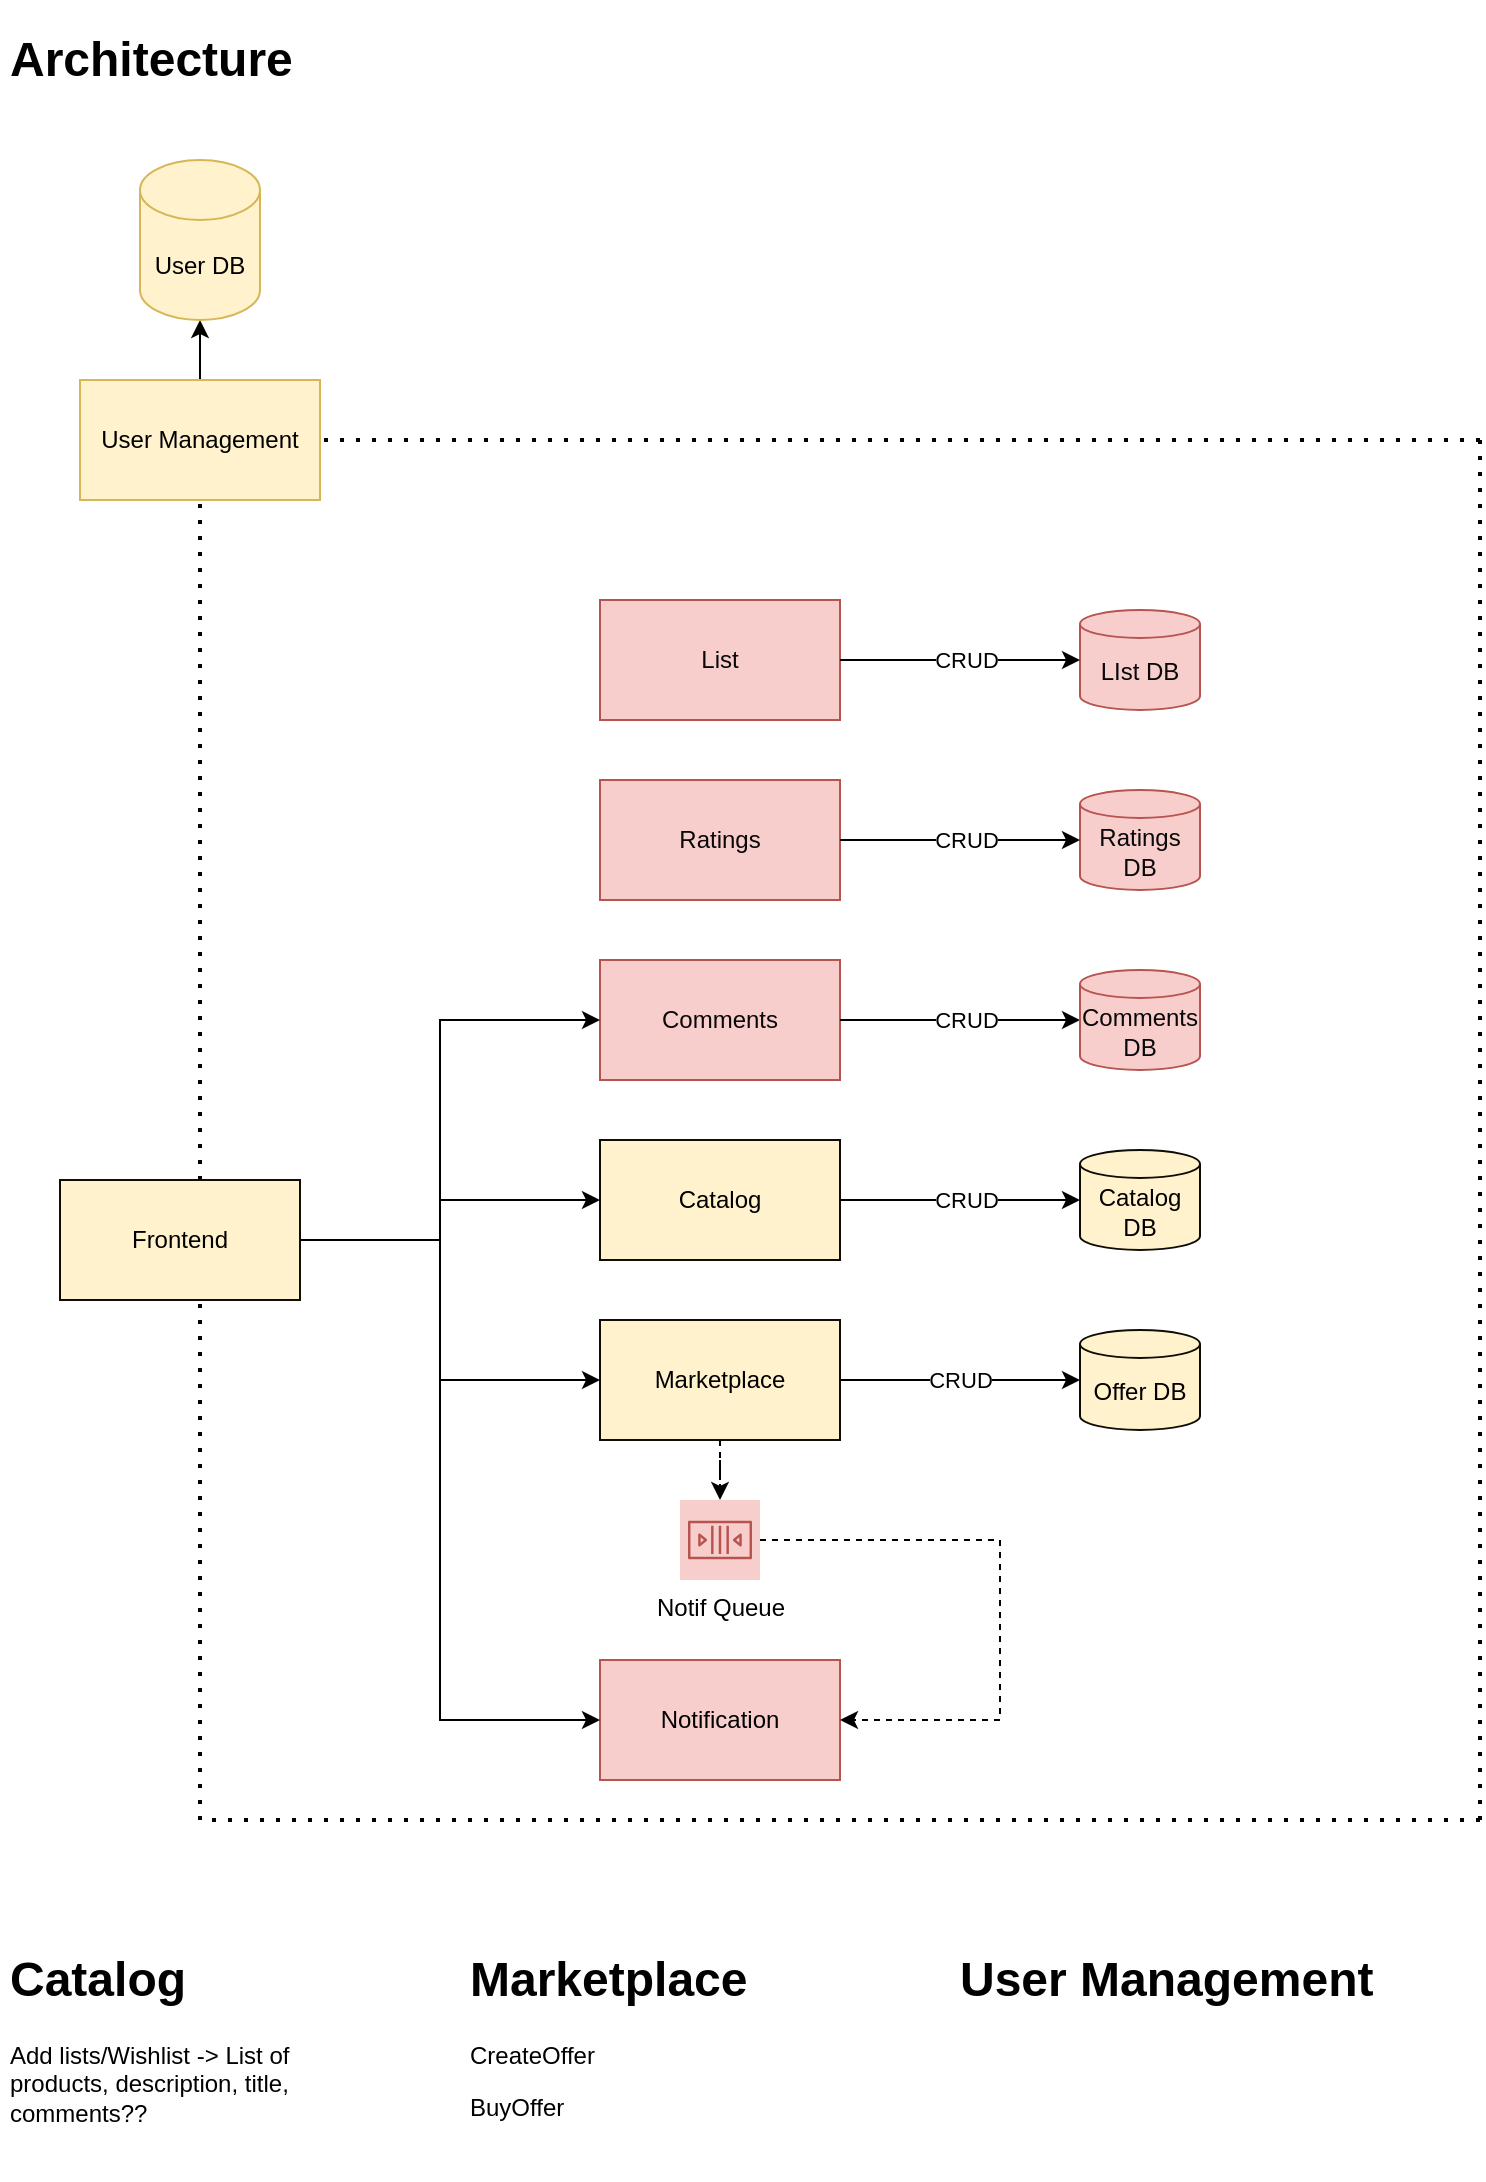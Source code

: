 <mxfile>
    <diagram id="lfrja2c9NXXqSKR18kI1" name="Architecture">
        <mxGraphModel dx="1605" dy="769" grid="1" gridSize="10" guides="1" tooltips="1" connect="1" arrows="1" fold="1" page="1" pageScale="1" pageWidth="850" pageHeight="1100" math="0" shadow="0">
            <root>
                <mxCell id="0"/>
                <mxCell id="1" parent="0"/>
                <mxCell id="c5inpVJ8Dtw9ZmSwD49G-1" value="" style="edgeStyle=orthogonalEdgeStyle;rounded=0;orthogonalLoop=1;jettySize=auto;html=1;" parent="1" source="c5inpVJ8Dtw9ZmSwD49G-3" target="c5inpVJ8Dtw9ZmSwD49G-5" edge="1">
                    <mxGeometry relative="1" as="geometry"/>
                </mxCell>
                <mxCell id="c5inpVJ8Dtw9ZmSwD49G-2" value="CRUD" style="edgeLabel;html=1;align=center;verticalAlign=middle;resizable=0;points=[];" parent="c5inpVJ8Dtw9ZmSwD49G-1" connectable="0" vertex="1">
                    <mxGeometry x="-0.316" relative="1" as="geometry">
                        <mxPoint x="22" as="offset"/>
                    </mxGeometry>
                </mxCell>
                <mxCell id="c5inpVJ8Dtw9ZmSwD49G-3" value="Catalog" style="rounded=0;whiteSpace=wrap;html=1;fillColor=#fff2cc;strokeColor=#0F0D06;fontColor=#000000;" parent="1" vertex="1">
                    <mxGeometry x="310" y="580" width="120" height="60" as="geometry"/>
                </mxCell>
                <mxCell id="c5inpVJ8Dtw9ZmSwD49G-5" value="Catalog DB" style="shape=cylinder3;whiteSpace=wrap;html=1;boundedLbl=1;backgroundOutline=1;size=7;fillColor=#fff2cc;strokeColor=#0F0D06;fontColor=#000000;" parent="1" vertex="1">
                    <mxGeometry x="550" y="585" width="60" height="50" as="geometry"/>
                </mxCell>
                <mxCell id="c5inpVJ8Dtw9ZmSwD49G-6" value="" style="edgeStyle=orthogonalEdgeStyle;rounded=0;orthogonalLoop=1;jettySize=auto;html=1;exitX=1;exitY=0.5;exitDx=0;exitDy=0;entryX=0;entryY=0.5;entryDx=0;entryDy=0;" parent="1" source="c5inpVJ8Dtw9ZmSwD49G-26" target="c5inpVJ8Dtw9ZmSwD49G-3" edge="1">
                    <mxGeometry x="0.083" relative="1" as="geometry">
                        <mxPoint x="230" y="510" as="sourcePoint"/>
                        <mxPoint as="offset"/>
                        <Array as="points">
                            <mxPoint x="230" y="630"/>
                            <mxPoint x="230" y="610"/>
                        </Array>
                    </mxGeometry>
                </mxCell>
                <mxCell id="c5inpVJ8Dtw9ZmSwD49G-7" value="CRUD" style="edgeStyle=orthogonalEdgeStyle;rounded=0;orthogonalLoop=1;jettySize=auto;html=1;entryX=0;entryY=0.5;entryDx=0;entryDy=0;entryPerimeter=0;" parent="1" source="c5inpVJ8Dtw9ZmSwD49G-9" target="c5inpVJ8Dtw9ZmSwD49G-10" edge="1">
                    <mxGeometry relative="1" as="geometry">
                        <mxPoint x="490" y="690" as="targetPoint"/>
                        <Array as="points">
                            <mxPoint x="500" y="700"/>
                            <mxPoint x="500" y="700"/>
                        </Array>
                    </mxGeometry>
                </mxCell>
                <mxCell id="c5inpVJ8Dtw9ZmSwD49G-8" value="" style="edgeStyle=orthogonalEdgeStyle;rounded=0;orthogonalLoop=1;jettySize=auto;html=1;dashed=1;" parent="1" source="c5inpVJ8Dtw9ZmSwD49G-9" target="c5inpVJ8Dtw9ZmSwD49G-14" edge="1">
                    <mxGeometry relative="1" as="geometry"/>
                </mxCell>
                <mxCell id="c5inpVJ8Dtw9ZmSwD49G-9" value="Marketplace" style="rounded=0;whiteSpace=wrap;html=1;fillColor=#fff2cc;strokeColor=#0F0D06;fontColor=#000000;" parent="1" vertex="1">
                    <mxGeometry x="310" y="670" width="120" height="60" as="geometry"/>
                </mxCell>
                <mxCell id="c5inpVJ8Dtw9ZmSwD49G-10" value="Offer DB" style="shape=cylinder3;whiteSpace=wrap;html=1;boundedLbl=1;backgroundOutline=1;size=7;fillColor=#fff2cc;strokeColor=#0F0D06;fontColor=#000000;" parent="1" vertex="1">
                    <mxGeometry x="550" y="675" width="60" height="50" as="geometry"/>
                </mxCell>
                <mxCell id="c5inpVJ8Dtw9ZmSwD49G-11" value="Notification" style="rounded=0;whiteSpace=wrap;html=1;fillColor=#f8cecc;strokeColor=#b85450;fontColor=#000000;" parent="1" vertex="1">
                    <mxGeometry x="310" y="840" width="120" height="60" as="geometry"/>
                </mxCell>
                <mxCell id="c5inpVJ8Dtw9ZmSwD49G-12" value="" style="edgeStyle=orthogonalEdgeStyle;rounded=0;orthogonalLoop=1;jettySize=auto;html=1;exitX=1;exitY=0.5;exitDx=0;exitDy=0;entryX=0;entryY=0.5;entryDx=0;entryDy=0;" parent="1" source="c5inpVJ8Dtw9ZmSwD49G-26" target="c5inpVJ8Dtw9ZmSwD49G-9" edge="1">
                    <mxGeometry relative="1" as="geometry">
                        <mxPoint x="230" y="660" as="sourcePoint"/>
                        <Array as="points">
                            <mxPoint x="230" y="630"/>
                            <mxPoint x="230" y="700"/>
                        </Array>
                    </mxGeometry>
                </mxCell>
                <mxCell id="c5inpVJ8Dtw9ZmSwD49G-13" value="" style="edgeStyle=orthogonalEdgeStyle;rounded=0;orthogonalLoop=1;jettySize=auto;html=1;dashed=1;entryX=1;entryY=0.5;entryDx=0;entryDy=0;" parent="1" source="c5inpVJ8Dtw9ZmSwD49G-14" target="c5inpVJ8Dtw9ZmSwD49G-11" edge="1">
                    <mxGeometry relative="1" as="geometry">
                        <mxPoint x="440" y="800" as="sourcePoint"/>
                        <Array as="points">
                            <mxPoint x="510" y="780"/>
                            <mxPoint x="510" y="870"/>
                        </Array>
                        <mxPoint x="430" y="830" as="targetPoint"/>
                    </mxGeometry>
                </mxCell>
                <mxCell id="c5inpVJ8Dtw9ZmSwD49G-14" value="Notif Queue" style="sketch=0;outlineConnect=0;strokeColor=#b85450;fillColor=#f8cecc;dashed=0;verticalLabelPosition=bottom;verticalAlign=top;align=center;html=1;fontSize=12;fontStyle=0;aspect=fixed;shape=mxgraph.aws4.resourceIcon;resIcon=mxgraph.aws4.queue;" parent="1" vertex="1">
                    <mxGeometry x="350" y="760" width="40" height="40" as="geometry"/>
                </mxCell>
                <mxCell id="c5inpVJ8Dtw9ZmSwD49G-15" value="&lt;h1&gt;Architecture&lt;/h1&gt;&lt;p&gt;&lt;br&gt;&lt;/p&gt;" style="text;html=1;strokeColor=none;fillColor=none;spacing=5;spacingTop=-20;whiteSpace=wrap;overflow=hidden;rounded=0;" parent="1" vertex="1">
                    <mxGeometry x="10" y="20" width="160" height="40" as="geometry"/>
                </mxCell>
                <mxCell id="c5inpVJ8Dtw9ZmSwD49G-17" value="&lt;h1&gt;Marketplace&lt;/h1&gt;&lt;p&gt;CreateOffer&lt;/p&gt;&lt;p&gt;BuyOffer&lt;/p&gt;&lt;p&gt;&lt;br&gt;&lt;/p&gt;" style="text;html=1;strokeColor=none;fillColor=none;spacing=5;spacingTop=-20;whiteSpace=wrap;overflow=hidden;rounded=0;" parent="1" vertex="1">
                    <mxGeometry x="240" y="980" width="190" height="120" as="geometry"/>
                </mxCell>
                <mxCell id="c5inpVJ8Dtw9ZmSwD49G-18" value="&lt;h1&gt;Catalog&lt;/h1&gt;&lt;p&gt;&lt;span&gt;Add lists/Wishlist -&amp;gt; List of products, description, title, comments??&lt;/span&gt;&lt;br&gt;&lt;/p&gt;&lt;p&gt;&lt;br&gt;&lt;/p&gt;" style="text;html=1;strokeColor=none;fillColor=none;spacing=5;spacingTop=-20;whiteSpace=wrap;overflow=hidden;rounded=0;" parent="1" vertex="1">
                    <mxGeometry x="10" y="980" width="190" height="120" as="geometry"/>
                </mxCell>
                <mxCell id="c5inpVJ8Dtw9ZmSwD49G-19" value="" style="edgeStyle=orthogonalEdgeStyle;rounded=0;orthogonalLoop=1;jettySize=auto;html=1;" parent="1" source="c5inpVJ8Dtw9ZmSwD49G-20" target="c5inpVJ8Dtw9ZmSwD49G-27" edge="1">
                    <mxGeometry relative="1" as="geometry"/>
                </mxCell>
                <mxCell id="c5inpVJ8Dtw9ZmSwD49G-20" value="User Management" style="rounded=0;whiteSpace=wrap;html=1;fillColor=#fff2cc;strokeColor=#d6b656;fontColor=#000000;" parent="1" vertex="1">
                    <mxGeometry x="50" y="200" width="120" height="60" as="geometry"/>
                </mxCell>
                <mxCell id="c5inpVJ8Dtw9ZmSwD49G-21" value="&lt;h1&gt;User Management&lt;/h1&gt;" style="text;html=1;strokeColor=none;fillColor=none;spacing=5;spacingTop=-20;whiteSpace=wrap;overflow=hidden;rounded=0;" parent="1" vertex="1">
                    <mxGeometry x="485" y="980" width="230" height="120" as="geometry"/>
                </mxCell>
                <mxCell id="c5inpVJ8Dtw9ZmSwD49G-22" value="" style="endArrow=none;dashed=1;html=1;dashPattern=1 3;strokeWidth=2;rounded=0;entryX=0.5;entryY=1;entryDx=0;entryDy=0;" parent="1" target="c5inpVJ8Dtw9ZmSwD49G-20" edge="1">
                    <mxGeometry width="50" height="50" relative="1" as="geometry">
                        <mxPoint x="110" y="920" as="sourcePoint"/>
                        <mxPoint x="110" y="460" as="targetPoint"/>
                    </mxGeometry>
                </mxCell>
                <mxCell id="c5inpVJ8Dtw9ZmSwD49G-23" value="" style="endArrow=none;dashed=1;html=1;dashPattern=1 3;strokeWidth=2;rounded=0;entryX=1;entryY=0.5;entryDx=0;entryDy=0;" parent="1" target="c5inpVJ8Dtw9ZmSwD49G-20" edge="1">
                    <mxGeometry width="50" height="50" relative="1" as="geometry">
                        <mxPoint x="750" y="230" as="sourcePoint"/>
                        <mxPoint x="110" y="300" as="targetPoint"/>
                        <Array as="points">
                            <mxPoint x="550" y="230"/>
                        </Array>
                    </mxGeometry>
                </mxCell>
                <mxCell id="c5inpVJ8Dtw9ZmSwD49G-24" value="" style="endArrow=none;dashed=1;html=1;dashPattern=1 3;strokeWidth=2;rounded=0;" parent="1" edge="1">
                    <mxGeometry width="50" height="50" relative="1" as="geometry">
                        <mxPoint x="750" y="920" as="sourcePoint"/>
                        <mxPoint x="750" y="230" as="targetPoint"/>
                    </mxGeometry>
                </mxCell>
                <mxCell id="c5inpVJ8Dtw9ZmSwD49G-25" value="" style="endArrow=none;dashed=1;html=1;dashPattern=1 3;strokeWidth=2;rounded=0;" parent="1" edge="1">
                    <mxGeometry width="50" height="50" relative="1" as="geometry">
                        <mxPoint x="750" y="920" as="sourcePoint"/>
                        <mxPoint x="110" y="920" as="targetPoint"/>
                    </mxGeometry>
                </mxCell>
                <mxCell id="c5inpVJ8Dtw9ZmSwD49G-26" value="Frontend" style="rounded=0;whiteSpace=wrap;html=1;fillColor=#fff2cc;strokeColor=#0F0D06;fontColor=#000000;" parent="1" vertex="1">
                    <mxGeometry x="40" y="600" width="120" height="60" as="geometry"/>
                </mxCell>
                <mxCell id="c5inpVJ8Dtw9ZmSwD49G-27" value="&lt;font color=&quot;#000000&quot;&gt;User DB&lt;/font&gt;" style="shape=cylinder3;whiteSpace=wrap;html=1;boundedLbl=1;backgroundOutline=1;size=15;fillColor=#fff2cc;strokeColor=#d6b656;" parent="1" vertex="1">
                    <mxGeometry x="80" y="90" width="60" height="80" as="geometry"/>
                </mxCell>
                <mxCell id="XI5ivti8DZhAzD8KgaWN-1" value="&lt;font color=&quot;#080808&quot;&gt;Comments&lt;br&gt;&lt;/font&gt;" style="rounded=0;whiteSpace=wrap;html=1;fillColor=#f8cecc;strokeColor=#b85450;" parent="1" vertex="1">
                    <mxGeometry x="310" y="490" width="120" height="60" as="geometry"/>
                </mxCell>
                <mxCell id="1LEVEkLSSkrcWmBPL1v5-5" value="" style="edgeStyle=orthogonalEdgeStyle;rounded=0;orthogonalLoop=1;jettySize=auto;html=1;exitX=1;exitY=0.5;exitDx=0;exitDy=0;" parent="1" source="XI5ivti8DZhAzD8KgaWN-1" edge="1">
                    <mxGeometry relative="1" as="geometry">
                        <mxPoint x="440" y="590" as="sourcePoint"/>
                        <mxPoint x="550" y="520" as="targetPoint"/>
                    </mxGeometry>
                </mxCell>
                <mxCell id="1LEVEkLSSkrcWmBPL1v5-6" value="CRUD" style="edgeLabel;html=1;align=center;verticalAlign=middle;resizable=0;points=[];" parent="1LEVEkLSSkrcWmBPL1v5-5" connectable="0" vertex="1">
                    <mxGeometry x="-0.316" relative="1" as="geometry">
                        <mxPoint x="22" as="offset"/>
                    </mxGeometry>
                </mxCell>
                <mxCell id="DOEXVbuRZUC_l2721NO5-2" value="" style="edgeStyle=orthogonalEdgeStyle;rounded=0;orthogonalLoop=1;jettySize=auto;html=1;exitX=1;exitY=0.5;exitDx=0;exitDy=0;entryX=0;entryY=0.5;entryDx=0;entryDy=0;" parent="1" source="c5inpVJ8Dtw9ZmSwD49G-26" target="c5inpVJ8Dtw9ZmSwD49G-11" edge="1">
                    <mxGeometry relative="1" as="geometry">
                        <mxPoint x="170" y="640" as="sourcePoint"/>
                        <mxPoint x="320" y="710" as="targetPoint"/>
                        <Array as="points">
                            <mxPoint x="230" y="630"/>
                            <mxPoint x="230" y="870"/>
                        </Array>
                    </mxGeometry>
                </mxCell>
                <mxCell id="DOEXVbuRZUC_l2721NO5-4" value="&lt;font color=&quot;#080808&quot;&gt;Ratings&lt;br&gt;&lt;/font&gt;" style="rounded=0;whiteSpace=wrap;html=1;fillColor=#f8cecc;strokeColor=#b85450;" parent="1" vertex="1">
                    <mxGeometry x="310" y="400" width="120" height="60" as="geometry"/>
                </mxCell>
                <mxCell id="DOEXVbuRZUC_l2721NO5-5" value="&lt;font color=&quot;#080808&quot;&gt;List&lt;br&gt;&lt;/font&gt;" style="rounded=0;whiteSpace=wrap;html=1;fillColor=#f8cecc;strokeColor=#b85450;" parent="1" vertex="1">
                    <mxGeometry x="310" y="310" width="120" height="60" as="geometry"/>
                </mxCell>
                <mxCell id="DOEXVbuRZUC_l2721NO5-9" value="Comments DB" style="shape=cylinder3;whiteSpace=wrap;html=1;boundedLbl=1;backgroundOutline=1;size=7;fillColor=#f8cecc;strokeColor=#b85450;fontColor=#080808;" parent="1" vertex="1">
                    <mxGeometry x="550" y="495" width="60" height="50" as="geometry"/>
                </mxCell>
                <mxCell id="DOEXVbuRZUC_l2721NO5-10" value="Ratings DB" style="shape=cylinder3;whiteSpace=wrap;html=1;boundedLbl=1;backgroundOutline=1;size=7;fillColor=#f8cecc;strokeColor=#b85450;fontColor=#080808;" parent="1" vertex="1">
                    <mxGeometry x="550" y="405" width="60" height="50" as="geometry"/>
                </mxCell>
                <mxCell id="DOEXVbuRZUC_l2721NO5-11" value="LIst DB" style="shape=cylinder3;whiteSpace=wrap;html=1;boundedLbl=1;backgroundOutline=1;size=7;fillColor=#f8cecc;strokeColor=#b85450;fontColor=#080808;" parent="1" vertex="1">
                    <mxGeometry x="550" y="315" width="60" height="50" as="geometry"/>
                </mxCell>
                <mxCell id="DOEXVbuRZUC_l2721NO5-14" value="" style="edgeStyle=orthogonalEdgeStyle;rounded=0;orthogonalLoop=1;jettySize=auto;html=1;exitX=1;exitY=0.5;exitDx=0;exitDy=0;entryX=0;entryY=0.5;entryDx=0;entryDy=0;entryPerimeter=0;" parent="1" source="DOEXVbuRZUC_l2721NO5-4" target="DOEXVbuRZUC_l2721NO5-10" edge="1">
                    <mxGeometry relative="1" as="geometry">
                        <mxPoint x="440" y="540" as="sourcePoint"/>
                        <mxPoint x="560" y="540" as="targetPoint"/>
                    </mxGeometry>
                </mxCell>
                <mxCell id="DOEXVbuRZUC_l2721NO5-15" value="CRUD" style="edgeLabel;html=1;align=center;verticalAlign=middle;resizable=0;points=[];" parent="DOEXVbuRZUC_l2721NO5-14" connectable="0" vertex="1">
                    <mxGeometry x="-0.316" relative="1" as="geometry">
                        <mxPoint x="22" as="offset"/>
                    </mxGeometry>
                </mxCell>
                <mxCell id="DOEXVbuRZUC_l2721NO5-16" value="" style="edgeStyle=orthogonalEdgeStyle;rounded=0;orthogonalLoop=1;jettySize=auto;html=1;exitX=1;exitY=0.5;exitDx=0;exitDy=0;entryX=0;entryY=0.5;entryDx=0;entryDy=0;entryPerimeter=0;" parent="1" source="DOEXVbuRZUC_l2721NO5-5" target="DOEXVbuRZUC_l2721NO5-11" edge="1">
                    <mxGeometry relative="1" as="geometry">
                        <mxPoint x="440" y="450" as="sourcePoint"/>
                        <mxPoint x="560" y="450" as="targetPoint"/>
                    </mxGeometry>
                </mxCell>
                <mxCell id="DOEXVbuRZUC_l2721NO5-17" value="CRUD" style="edgeLabel;html=1;align=center;verticalAlign=middle;resizable=0;points=[];" parent="DOEXVbuRZUC_l2721NO5-16" connectable="0" vertex="1">
                    <mxGeometry x="-0.316" relative="1" as="geometry">
                        <mxPoint x="22" as="offset"/>
                    </mxGeometry>
                </mxCell>
                <mxCell id="-_2TZXZJGtMMXfVeeQrJ-1" value="" style="edgeStyle=orthogonalEdgeStyle;rounded=0;orthogonalLoop=1;jettySize=auto;html=1;exitX=1;exitY=0.5;exitDx=0;exitDy=0;entryX=0;entryY=0.5;entryDx=0;entryDy=0;" parent="1" source="c5inpVJ8Dtw9ZmSwD49G-26" target="XI5ivti8DZhAzD8KgaWN-1" edge="1">
                    <mxGeometry x="0.083" relative="1" as="geometry">
                        <mxPoint x="170" y="640" as="sourcePoint"/>
                        <mxPoint as="offset"/>
                        <mxPoint x="320.0" y="620" as="targetPoint"/>
                        <Array as="points">
                            <mxPoint x="230" y="630"/>
                            <mxPoint x="230" y="520"/>
                        </Array>
                    </mxGeometry>
                </mxCell>
            </root>
        </mxGraphModel>
    </diagram>
    <diagram id="FYwDTKNqhbrpbPmv0Ru3" name="Relations">
        <mxGraphModel dx="2054" dy="680" grid="1" gridSize="10" guides="1" tooltips="1" connect="1" arrows="1" fold="1" page="1" pageScale="1" pageWidth="850" pageHeight="1100" math="0" shadow="0">
            <root>
                <mxCell id="JIDkRxaZU-pqOcT1NkvT-0"/>
                <mxCell id="JIDkRxaZU-pqOcT1NkvT-1" parent="JIDkRxaZU-pqOcT1NkvT-0"/>
                <mxCell id="JIDkRxaZU-pqOcT1NkvT-2" value="Boardgame" style="shape=table;startSize=30;container=1;collapsible=1;childLayout=tableLayout;fixedRows=1;rowLines=0;fontStyle=0;align=center;resizeLast=1;fillColor=#ffe6cc;strokeColor=default;fontColor=#080808;sketch=0;strokeWidth=1;columnLines=1;" parent="JIDkRxaZU-pqOcT1NkvT-1" vertex="1">
                    <mxGeometry x="-830" y="30" width="240" height="360" as="geometry">
                        <mxRectangle x="-520" y="400" width="70" height="30" as="alternateBounds"/>
                    </mxGeometry>
                </mxCell>
                <mxCell id="JIDkRxaZU-pqOcT1NkvT-3" value="" style="shape=tableRow;horizontal=0;startSize=0;swimlaneHead=0;swimlaneBody=0;fillColor=none;collapsible=0;dropTarget=0;points=[[0,0.5],[1,0.5]];portConstraint=eastwest;top=0;left=0;right=0;bottom=1;" parent="JIDkRxaZU-pqOcT1NkvT-2" vertex="1">
                    <mxGeometry y="30" width="240" height="30" as="geometry"/>
                </mxCell>
                <mxCell id="JIDkRxaZU-pqOcT1NkvT-4" value="PK" style="shape=partialRectangle;connectable=0;fillColor=default;top=0;left=0;bottom=0;right=0;fontStyle=0;overflow=hidden;" parent="JIDkRxaZU-pqOcT1NkvT-3" vertex="1">
                    <mxGeometry width="30" height="30" as="geometry">
                        <mxRectangle width="30" height="30" as="alternateBounds"/>
                    </mxGeometry>
                </mxCell>
                <mxCell id="JIDkRxaZU-pqOcT1NkvT-5" value="boardgame_id" style="shape=partialRectangle;connectable=0;fillColor=default;top=0;left=0;bottom=0;right=0;align=left;spacingLeft=6;fontStyle=0;overflow=hidden;" parent="JIDkRxaZU-pqOcT1NkvT-3" vertex="1">
                    <mxGeometry x="30" width="175" height="30" as="geometry">
                        <mxRectangle width="175" height="30" as="alternateBounds"/>
                    </mxGeometry>
                </mxCell>
                <mxCell id="rOWEKMxxm3YEzdJL4sGp-43" value="uuid" style="shape=partialRectangle;connectable=0;fillColor=default;top=0;left=0;bottom=0;right=0;align=left;spacingLeft=6;fontStyle=0;overflow=hidden;strokeColor=default;strokeWidth=2;fontSize=8;" parent="JIDkRxaZU-pqOcT1NkvT-3" vertex="1">
                    <mxGeometry x="205" width="35" height="30" as="geometry">
                        <mxRectangle width="35" height="30" as="alternateBounds"/>
                    </mxGeometry>
                </mxCell>
                <mxCell id="JIDkRxaZU-pqOcT1NkvT-6" value="" style="shape=tableRow;horizontal=0;startSize=0;swimlaneHead=0;swimlaneBody=0;fillColor=none;collapsible=0;dropTarget=0;points=[[0,0.5],[1,0.5]];portConstraint=eastwest;top=0;left=0;right=0;bottom=0;" parent="JIDkRxaZU-pqOcT1NkvT-2" vertex="1">
                    <mxGeometry y="60" width="240" height="30" as="geometry"/>
                </mxCell>
                <mxCell id="JIDkRxaZU-pqOcT1NkvT-7" value="" style="shape=partialRectangle;connectable=0;fillColor=default;top=0;left=0;bottom=0;right=0;editable=1;overflow=hidden;" parent="JIDkRxaZU-pqOcT1NkvT-6" vertex="1">
                    <mxGeometry width="30" height="30" as="geometry">
                        <mxRectangle width="30" height="30" as="alternateBounds"/>
                    </mxGeometry>
                </mxCell>
                <mxCell id="JIDkRxaZU-pqOcT1NkvT-8" value="name        " style="shape=partialRectangle;connectable=0;fillColor=default;top=0;left=0;bottom=0;right=0;align=left;spacingLeft=6;overflow=hidden;" parent="JIDkRxaZU-pqOcT1NkvT-6" vertex="1">
                    <mxGeometry x="30" width="175" height="30" as="geometry">
                        <mxRectangle width="175" height="30" as="alternateBounds"/>
                    </mxGeometry>
                </mxCell>
                <mxCell id="rOWEKMxxm3YEzdJL4sGp-44" value="string" style="shape=partialRectangle;connectable=0;fillColor=default;top=0;left=0;bottom=0;right=0;align=left;spacingLeft=6;overflow=hidden;strokeColor=default;strokeWidth=2;fontSize=8;" parent="JIDkRxaZU-pqOcT1NkvT-6" vertex="1">
                    <mxGeometry x="205" width="35" height="30" as="geometry">
                        <mxRectangle width="35" height="30" as="alternateBounds"/>
                    </mxGeometry>
                </mxCell>
                <mxCell id="JIDkRxaZU-pqOcT1NkvT-9" value="" style="shape=tableRow;horizontal=0;startSize=0;swimlaneHead=0;swimlaneBody=0;fillColor=none;collapsible=0;dropTarget=0;points=[[0,0.5],[1,0.5]];portConstraint=eastwest;top=0;left=0;right=0;bottom=0;" parent="JIDkRxaZU-pqOcT1NkvT-2" vertex="1">
                    <mxGeometry y="90" width="240" height="30" as="geometry"/>
                </mxCell>
                <mxCell id="JIDkRxaZU-pqOcT1NkvT-10" value="" style="shape=partialRectangle;connectable=0;fillColor=default;top=0;left=0;bottom=0;right=0;editable=1;overflow=hidden;" parent="JIDkRxaZU-pqOcT1NkvT-9" vertex="1">
                    <mxGeometry width="30" height="30" as="geometry">
                        <mxRectangle width="30" height="30" as="alternateBounds"/>
                    </mxGeometry>
                </mxCell>
                <mxCell id="JIDkRxaZU-pqOcT1NkvT-11" value="publisher" style="shape=partialRectangle;connectable=0;fillColor=default;top=0;left=0;bottom=0;right=0;align=left;spacingLeft=6;overflow=hidden;" parent="JIDkRxaZU-pqOcT1NkvT-9" vertex="1">
                    <mxGeometry x="30" width="175" height="30" as="geometry">
                        <mxRectangle width="175" height="30" as="alternateBounds"/>
                    </mxGeometry>
                </mxCell>
                <mxCell id="rOWEKMxxm3YEzdJL4sGp-45" value="string" style="shape=partialRectangle;connectable=0;fillColor=default;top=0;left=0;bottom=0;right=0;align=left;spacingLeft=6;overflow=hidden;strokeColor=default;strokeWidth=2;fontSize=8;" parent="JIDkRxaZU-pqOcT1NkvT-9" vertex="1">
                    <mxGeometry x="205" width="35" height="30" as="geometry">
                        <mxRectangle width="35" height="30" as="alternateBounds"/>
                    </mxGeometry>
                </mxCell>
                <mxCell id="JIDkRxaZU-pqOcT1NkvT-12" value="" style="shape=tableRow;horizontal=0;startSize=0;swimlaneHead=0;swimlaneBody=0;fillColor=none;collapsible=0;dropTarget=0;points=[[0,0.5],[1,0.5]];portConstraint=eastwest;top=0;left=0;right=0;bottom=0;" parent="JIDkRxaZU-pqOcT1NkvT-2" vertex="1">
                    <mxGeometry y="120" width="240" height="30" as="geometry"/>
                </mxCell>
                <mxCell id="JIDkRxaZU-pqOcT1NkvT-13" value="" style="shape=partialRectangle;connectable=0;fillColor=default;top=0;left=0;bottom=0;right=0;editable=1;overflow=hidden;gradientColor=none;strokeWidth=5;" parent="JIDkRxaZU-pqOcT1NkvT-12" vertex="1">
                    <mxGeometry width="30" height="30" as="geometry">
                        <mxRectangle width="30" height="30" as="alternateBounds"/>
                    </mxGeometry>
                </mxCell>
                <mxCell id="JIDkRxaZU-pqOcT1NkvT-14" value="designer" style="shape=partialRectangle;connectable=0;fillColor=default;top=0;left=0;bottom=0;right=0;align=left;spacingLeft=6;overflow=hidden;" parent="JIDkRxaZU-pqOcT1NkvT-12" vertex="1">
                    <mxGeometry x="30" width="175" height="30" as="geometry">
                        <mxRectangle width="175" height="30" as="alternateBounds"/>
                    </mxGeometry>
                </mxCell>
                <mxCell id="rOWEKMxxm3YEzdJL4sGp-46" value="string" style="shape=partialRectangle;connectable=0;fillColor=default;top=0;left=0;bottom=0;right=0;align=left;spacingLeft=6;overflow=hidden;strokeColor=default;strokeWidth=2;fontSize=8;" parent="JIDkRxaZU-pqOcT1NkvT-12" vertex="1">
                    <mxGeometry x="205" width="35" height="30" as="geometry">
                        <mxRectangle width="35" height="30" as="alternateBounds"/>
                    </mxGeometry>
                </mxCell>
                <mxCell id="rOWEKMxxm3YEzdJL4sGp-76" style="shape=tableRow;horizontal=0;startSize=0;swimlaneHead=0;swimlaneBody=0;fillColor=none;collapsible=0;dropTarget=0;points=[[0,0.5],[1,0.5]];portConstraint=eastwest;top=0;left=0;right=0;bottom=0;" parent="JIDkRxaZU-pqOcT1NkvT-2" vertex="1">
                    <mxGeometry y="150" width="240" height="30" as="geometry"/>
                </mxCell>
                <mxCell id="rOWEKMxxm3YEzdJL4sGp-77" style="shape=partialRectangle;connectable=0;fillColor=default;top=0;left=0;bottom=0;right=0;editable=1;overflow=hidden;gradientColor=none;strokeWidth=5;" parent="rOWEKMxxm3YEzdJL4sGp-76" vertex="1">
                    <mxGeometry width="30" height="30" as="geometry">
                        <mxRectangle width="30" height="30" as="alternateBounds"/>
                    </mxGeometry>
                </mxCell>
                <mxCell id="rOWEKMxxm3YEzdJL4sGp-78" value="artist" style="shape=partialRectangle;connectable=0;fillColor=default;top=0;left=0;bottom=0;right=0;align=left;spacingLeft=6;overflow=hidden;" parent="rOWEKMxxm3YEzdJL4sGp-76" vertex="1">
                    <mxGeometry x="30" width="175" height="30" as="geometry">
                        <mxRectangle width="175" height="30" as="alternateBounds"/>
                    </mxGeometry>
                </mxCell>
                <mxCell id="rOWEKMxxm3YEzdJL4sGp-79" value="string" style="shape=partialRectangle;connectable=0;fillColor=default;top=0;left=0;bottom=0;right=0;align=left;spacingLeft=6;overflow=hidden;strokeColor=default;strokeWidth=2;fontSize=8;" parent="rOWEKMxxm3YEzdJL4sGp-76" vertex="1">
                    <mxGeometry x="205" width="35" height="30" as="geometry">
                        <mxRectangle width="35" height="30" as="alternateBounds"/>
                    </mxGeometry>
                </mxCell>
                <mxCell id="rOWEKMxxm3YEzdJL4sGp-18" style="shape=tableRow;horizontal=0;startSize=0;swimlaneHead=0;swimlaneBody=0;fillColor=none;collapsible=0;dropTarget=0;points=[[0,0.5],[1,0.5]];portConstraint=eastwest;top=0;left=0;right=0;bottom=0;" parent="JIDkRxaZU-pqOcT1NkvT-2" vertex="1">
                    <mxGeometry y="180" width="240" height="30" as="geometry"/>
                </mxCell>
                <mxCell id="rOWEKMxxm3YEzdJL4sGp-19" style="shape=partialRectangle;connectable=0;fillColor=default;top=0;left=0;bottom=0;right=0;editable=1;overflow=hidden;gradientColor=none;strokeWidth=5;" parent="rOWEKMxxm3YEzdJL4sGp-18" vertex="1">
                    <mxGeometry width="30" height="30" as="geometry">
                        <mxRectangle width="30" height="30" as="alternateBounds"/>
                    </mxGeometry>
                </mxCell>
                <mxCell id="rOWEKMxxm3YEzdJL4sGp-20" value="complexity" style="shape=partialRectangle;connectable=0;fillColor=default;top=0;left=0;bottom=0;right=0;align=left;spacingLeft=6;overflow=hidden;" parent="rOWEKMxxm3YEzdJL4sGp-18" vertex="1">
                    <mxGeometry x="30" width="175" height="30" as="geometry">
                        <mxRectangle width="175" height="30" as="alternateBounds"/>
                    </mxGeometry>
                </mxCell>
                <mxCell id="rOWEKMxxm3YEzdJL4sGp-47" value="float" style="shape=partialRectangle;connectable=0;fillColor=default;top=0;left=0;bottom=0;right=0;align=left;spacingLeft=6;overflow=hidden;strokeColor=default;strokeWidth=2;fontSize=8;" parent="rOWEKMxxm3YEzdJL4sGp-18" vertex="1">
                    <mxGeometry x="205" width="35" height="30" as="geometry">
                        <mxRectangle width="35" height="30" as="alternateBounds"/>
                    </mxGeometry>
                </mxCell>
                <mxCell id="rOWEKMxxm3YEzdJL4sGp-21" style="shape=tableRow;horizontal=0;startSize=0;swimlaneHead=0;swimlaneBody=0;fillColor=none;collapsible=0;dropTarget=0;points=[[0,0.5],[1,0.5]];portConstraint=eastwest;top=0;left=0;right=0;bottom=0;" parent="JIDkRxaZU-pqOcT1NkvT-2" vertex="1">
                    <mxGeometry y="210" width="240" height="30" as="geometry"/>
                </mxCell>
                <mxCell id="rOWEKMxxm3YEzdJL4sGp-22" style="shape=partialRectangle;connectable=0;fillColor=default;top=0;left=0;bottom=0;right=0;editable=1;overflow=hidden;gradientColor=none;strokeWidth=5;" parent="rOWEKMxxm3YEzdJL4sGp-21" vertex="1">
                    <mxGeometry width="30" height="30" as="geometry">
                        <mxRectangle width="30" height="30" as="alternateBounds"/>
                    </mxGeometry>
                </mxCell>
                <mxCell id="rOWEKMxxm3YEzdJL4sGp-23" value="number_players" style="shape=partialRectangle;connectable=0;fillColor=default;top=0;left=0;bottom=0;right=0;align=left;spacingLeft=6;overflow=hidden;" parent="rOWEKMxxm3YEzdJL4sGp-21" vertex="1">
                    <mxGeometry x="30" width="175" height="30" as="geometry">
                        <mxRectangle width="175" height="30" as="alternateBounds"/>
                    </mxGeometry>
                </mxCell>
                <mxCell id="rOWEKMxxm3YEzdJL4sGp-48" value="int" style="shape=partialRectangle;connectable=0;fillColor=default;top=0;left=0;bottom=0;right=0;align=left;spacingLeft=6;overflow=hidden;strokeColor=default;strokeWidth=2;fontSize=8;" parent="rOWEKMxxm3YEzdJL4sGp-21" vertex="1">
                    <mxGeometry x="205" width="35" height="30" as="geometry">
                        <mxRectangle width="35" height="30" as="alternateBounds"/>
                    </mxGeometry>
                </mxCell>
                <mxCell id="rOWEKMxxm3YEzdJL4sGp-53" style="shape=tableRow;horizontal=0;startSize=0;swimlaneHead=0;swimlaneBody=0;fillColor=none;collapsible=0;dropTarget=0;points=[[0,0.5],[1,0.5]];portConstraint=eastwest;top=0;left=0;right=0;bottom=0;" parent="JIDkRxaZU-pqOcT1NkvT-2" vertex="1">
                    <mxGeometry y="240" width="240" height="30" as="geometry"/>
                </mxCell>
                <mxCell id="rOWEKMxxm3YEzdJL4sGp-54" style="shape=partialRectangle;connectable=0;fillColor=default;top=0;left=0;bottom=0;right=0;editable=1;overflow=hidden;gradientColor=none;strokeWidth=5;" parent="rOWEKMxxm3YEzdJL4sGp-53" vertex="1">
                    <mxGeometry width="30" height="30" as="geometry">
                        <mxRectangle width="30" height="30" as="alternateBounds"/>
                    </mxGeometry>
                </mxCell>
                <mxCell id="rOWEKMxxm3YEzdJL4sGp-55" value="age" style="shape=partialRectangle;connectable=0;fillColor=default;top=0;left=0;bottom=0;right=0;align=left;spacingLeft=6;overflow=hidden;" parent="rOWEKMxxm3YEzdJL4sGp-53" vertex="1">
                    <mxGeometry x="30" width="175" height="30" as="geometry">
                        <mxRectangle width="175" height="30" as="alternateBounds"/>
                    </mxGeometry>
                </mxCell>
                <mxCell id="rOWEKMxxm3YEzdJL4sGp-56" value="int" style="shape=partialRectangle;connectable=0;fillColor=default;top=0;left=0;bottom=0;right=0;align=left;spacingLeft=6;overflow=hidden;strokeColor=default;strokeWidth=2;fontSize=8;" parent="rOWEKMxxm3YEzdJL4sGp-53" vertex="1">
                    <mxGeometry x="205" width="35" height="30" as="geometry">
                        <mxRectangle width="35" height="30" as="alternateBounds"/>
                    </mxGeometry>
                </mxCell>
                <mxCell id="TzDuA9say3nCo52_RQnB-4" style="shape=tableRow;horizontal=0;startSize=0;swimlaneHead=0;swimlaneBody=0;fillColor=none;collapsible=0;dropTarget=0;points=[[0,0.5],[1,0.5]];portConstraint=eastwest;top=0;left=0;right=0;bottom=0;" parent="JIDkRxaZU-pqOcT1NkvT-2" vertex="1">
                    <mxGeometry y="270" width="240" height="30" as="geometry"/>
                </mxCell>
                <mxCell id="TzDuA9say3nCo52_RQnB-5" style="shape=partialRectangle;connectable=0;fillColor=default;top=0;left=0;bottom=0;right=0;editable=1;overflow=hidden;gradientColor=none;strokeWidth=5;" parent="TzDuA9say3nCo52_RQnB-4" vertex="1">
                    <mxGeometry width="30" height="30" as="geometry">
                        <mxRectangle width="30" height="30" as="alternateBounds"/>
                    </mxGeometry>
                </mxCell>
                <mxCell id="TzDuA9say3nCo52_RQnB-6" value="play_time" style="shape=partialRectangle;connectable=0;fillColor=default;top=0;left=0;bottom=0;right=0;align=left;spacingLeft=6;overflow=hidden;" parent="TzDuA9say3nCo52_RQnB-4" vertex="1">
                    <mxGeometry x="30" width="175" height="30" as="geometry">
                        <mxRectangle width="175" height="30" as="alternateBounds"/>
                    </mxGeometry>
                </mxCell>
                <mxCell id="TzDuA9say3nCo52_RQnB-7" value="string" style="shape=partialRectangle;connectable=0;fillColor=default;top=0;left=0;bottom=0;right=0;align=left;spacingLeft=6;overflow=hidden;strokeColor=default;strokeWidth=2;fontSize=8;" parent="TzDuA9say3nCo52_RQnB-4" vertex="1">
                    <mxGeometry x="205" width="35" height="30" as="geometry">
                        <mxRectangle width="35" height="30" as="alternateBounds"/>
                    </mxGeometry>
                </mxCell>
                <mxCell id="TzDuA9say3nCo52_RQnB-8" style="shape=tableRow;horizontal=0;startSize=0;swimlaneHead=0;swimlaneBody=0;fillColor=none;collapsible=0;dropTarget=0;points=[[0,0.5],[1,0.5]];portConstraint=eastwest;top=0;left=0;right=0;bottom=0;" parent="JIDkRxaZU-pqOcT1NkvT-2" vertex="1">
                    <mxGeometry y="300" width="240" height="30" as="geometry"/>
                </mxCell>
                <mxCell id="TzDuA9say3nCo52_RQnB-9" style="shape=partialRectangle;connectable=0;fillColor=default;top=0;left=0;bottom=0;right=0;editable=1;overflow=hidden;gradientColor=none;strokeWidth=5;" parent="TzDuA9say3nCo52_RQnB-8" vertex="1">
                    <mxGeometry width="30" height="30" as="geometry">
                        <mxRectangle width="30" height="30" as="alternateBounds"/>
                    </mxGeometry>
                </mxCell>
                <mxCell id="TzDuA9say3nCo52_RQnB-10" value="release_date" style="shape=partialRectangle;connectable=0;fillColor=default;top=0;left=0;bottom=0;right=0;align=left;spacingLeft=6;overflow=hidden;" parent="TzDuA9say3nCo52_RQnB-8" vertex="1">
                    <mxGeometry x="30" width="175" height="30" as="geometry">
                        <mxRectangle width="175" height="30" as="alternateBounds"/>
                    </mxGeometry>
                </mxCell>
                <mxCell id="TzDuA9say3nCo52_RQnB-11" value="date" style="shape=partialRectangle;connectable=0;fillColor=default;top=0;left=0;bottom=0;right=0;align=left;spacingLeft=6;overflow=hidden;strokeColor=default;strokeWidth=2;fontSize=8;" parent="TzDuA9say3nCo52_RQnB-8" vertex="1">
                    <mxGeometry x="205" width="35" height="30" as="geometry">
                        <mxRectangle width="35" height="30" as="alternateBounds"/>
                    </mxGeometry>
                </mxCell>
                <mxCell id="rOWEKMxxm3YEzdJL4sGp-57" style="shape=tableRow;horizontal=0;startSize=0;swimlaneHead=0;swimlaneBody=0;fillColor=none;collapsible=0;dropTarget=0;points=[[0,0.5],[1,0.5]];portConstraint=eastwest;top=0;left=0;right=0;bottom=0;" parent="JIDkRxaZU-pqOcT1NkvT-2" vertex="1">
                    <mxGeometry y="330" width="240" height="30" as="geometry"/>
                </mxCell>
                <mxCell id="rOWEKMxxm3YEzdJL4sGp-58" value="FK" style="shape=partialRectangle;connectable=0;fillColor=default;top=0;left=0;bottom=0;right=0;editable=1;overflow=hidden;gradientColor=none;strokeWidth=5;" parent="rOWEKMxxm3YEzdJL4sGp-57" vertex="1">
                    <mxGeometry width="30" height="30" as="geometry">
                        <mxRectangle width="30" height="30" as="alternateBounds"/>
                    </mxGeometry>
                </mxCell>
                <mxCell id="rOWEKMxxm3YEzdJL4sGp-59" value="parent_boardgame_id" style="shape=partialRectangle;connectable=0;fillColor=default;top=0;left=0;bottom=0;right=0;align=left;spacingLeft=6;overflow=hidden;" parent="rOWEKMxxm3YEzdJL4sGp-57" vertex="1">
                    <mxGeometry x="30" width="175" height="30" as="geometry">
                        <mxRectangle width="175" height="30" as="alternateBounds"/>
                    </mxGeometry>
                </mxCell>
                <mxCell id="rOWEKMxxm3YEzdJL4sGp-60" value="uuid" style="shape=partialRectangle;connectable=0;fillColor=default;top=0;left=0;bottom=0;right=0;align=left;spacingLeft=6;overflow=hidden;strokeColor=default;strokeWidth=2;fontSize=8;" parent="rOWEKMxxm3YEzdJL4sGp-57" vertex="1">
                    <mxGeometry x="205" width="35" height="30" as="geometry">
                        <mxRectangle width="35" height="30" as="alternateBounds"/>
                    </mxGeometry>
                </mxCell>
                <mxCell id="JIDkRxaZU-pqOcT1NkvT-15" value="" style="edgeStyle=entityRelationEdgeStyle;fontSize=12;html=1;endArrow=ERzeroToMany;startArrow=ERmandOne;rounded=0;entryX=1;entryY=0.5;entryDx=0;entryDy=0;exitX=1;exitY=0;exitDx=0;exitDy=0;" parent="JIDkRxaZU-pqOcT1NkvT-2" source="JIDkRxaZU-pqOcT1NkvT-2" target="JIDkRxaZU-pqOcT1NkvT-3" edge="1">
                    <mxGeometry width="100" height="100" relative="1" as="geometry">
                        <mxPoint x="-189.995" y="314.98" as="sourcePoint"/>
                        <mxPoint x="-189.995" y="250" as="targetPoint"/>
                        <Array as="points">
                            <mxPoint x="-80" y="170"/>
                        </Array>
                    </mxGeometry>
                </mxCell>
                <mxCell id="JIDkRxaZU-pqOcT1NkvT-16" value="May have&lt;br&gt;Expansions" style="edgeLabel;html=1;align=center;verticalAlign=middle;resizable=0;points=[];" parent="JIDkRxaZU-pqOcT1NkvT-15" connectable="0" vertex="1">
                    <mxGeometry x="0.426" y="-5" relative="1" as="geometry">
                        <mxPoint x="15" y="-40" as="offset"/>
                    </mxGeometry>
                </mxCell>
                <mxCell id="JIDkRxaZU-pqOcT1NkvT-17" value="Category" style="swimlane;fontStyle=0;childLayout=stackLayout;horizontal=1;startSize=26;horizontalStack=0;resizeParent=1;resizeParentMax=0;resizeLast=0;collapsible=1;marginBottom=0;swimlaneFillColor=#ffffff;align=center;strokeWidth=1;fontSize=13;fillColor=#FFE6CC;fontColor=#080808;" parent="JIDkRxaZU-pqOcT1NkvT-1" vertex="1">
                    <mxGeometry x="-370" y="50" width="170" height="56" as="geometry"/>
                </mxCell>
                <mxCell id="JIDkRxaZU-pqOcT1NkvT-18" value="name" style="shape=partialRectangle;top=0;left=0;right=0;bottom=1;align=left;verticalAlign=middle;spacingLeft=34;spacingRight=4;overflow=hidden;rotatable=0;points=[[0,0.5],[1,0.5]];portConstraint=eastwest;dropTarget=0;fontStyle=0;" parent="JIDkRxaZU-pqOcT1NkvT-17" vertex="1">
                    <mxGeometry y="26" width="170" height="30" as="geometry"/>
                </mxCell>
                <mxCell id="JIDkRxaZU-pqOcT1NkvT-19" value="PK" style="shape=partialRectangle;top=0;left=0;bottom=0;align=left;verticalAlign=middle;spacingLeft=4;spacingRight=4;overflow=hidden;rotatable=0;points=[];portConstraint=eastwest;part=1;fontStyle=0;" parent="JIDkRxaZU-pqOcT1NkvT-18" connectable="0" vertex="1">
                    <mxGeometry width="30" height="30" as="geometry"/>
                </mxCell>
                <mxCell id="JIDkRxaZU-pqOcT1NkvT-24" value="Mechanism" style="swimlane;fontStyle=0;childLayout=stackLayout;horizontal=1;startSize=26;horizontalStack=0;resizeParent=1;resizeParentMax=0;resizeLast=0;collapsible=1;marginBottom=0;swimlaneFillColor=#ffffff;align=center;strokeWidth=1;fontSize=13;fillColor=#FFE6CC;fontColor=#080808;" parent="JIDkRxaZU-pqOcT1NkvT-1" vertex="1">
                    <mxGeometry x="-370" y="170" width="170" height="56" as="geometry"/>
                </mxCell>
                <mxCell id="JIDkRxaZU-pqOcT1NkvT-25" value="name" style="shape=partialRectangle;top=0;left=0;right=0;bottom=1;align=left;verticalAlign=middle;spacingLeft=34;spacingRight=4;overflow=hidden;rotatable=0;points=[[0,0.5],[1,0.5]];portConstraint=eastwest;dropTarget=0;fontStyle=0;" parent="JIDkRxaZU-pqOcT1NkvT-24" vertex="1">
                    <mxGeometry y="26" width="170" height="30" as="geometry"/>
                </mxCell>
                <mxCell id="JIDkRxaZU-pqOcT1NkvT-26" value="PK" style="shape=partialRectangle;top=0;left=0;bottom=0;align=left;verticalAlign=middle;spacingLeft=4;spacingRight=4;overflow=hidden;rotatable=0;points=[];portConstraint=eastwest;part=1;fontStyle=0;" parent="JIDkRxaZU-pqOcT1NkvT-25" connectable="0" vertex="1">
                    <mxGeometry width="30" height="30" as="geometry"/>
                </mxCell>
                <mxCell id="JIDkRxaZU-pqOcT1NkvT-31" value="Tag" style="swimlane;fontStyle=0;childLayout=stackLayout;horizontal=1;startSize=26;horizontalStack=0;resizeParent=1;resizeParentMax=0;resizeLast=0;collapsible=1;marginBottom=0;swimlaneFillColor=#ffffff;align=center;strokeWidth=1;fontSize=13;fillColor=#FFE6CC;fontColor=#080808;" parent="JIDkRxaZU-pqOcT1NkvT-1" vertex="1">
                    <mxGeometry x="-370" y="290" width="170" height="56" as="geometry"/>
                </mxCell>
                <mxCell id="JIDkRxaZU-pqOcT1NkvT-32" value="name" style="shape=partialRectangle;top=0;left=0;right=0;bottom=1;align=left;verticalAlign=middle;spacingLeft=34;spacingRight=4;overflow=hidden;rotatable=0;points=[[0,0.5],[1,0.5]];portConstraint=eastwest;dropTarget=0;fontStyle=0;" parent="JIDkRxaZU-pqOcT1NkvT-31" vertex="1">
                    <mxGeometry y="26" width="170" height="30" as="geometry"/>
                </mxCell>
                <mxCell id="JIDkRxaZU-pqOcT1NkvT-33" value="PK" style="shape=partialRectangle;top=0;left=0;bottom=0;align=left;verticalAlign=middle;spacingLeft=4;spacingRight=4;overflow=hidden;rotatable=0;points=[];portConstraint=eastwest;part=1;fontStyle=0;" parent="JIDkRxaZU-pqOcT1NkvT-32" connectable="0" vertex="1">
                    <mxGeometry width="30" height="30" as="geometry"/>
                </mxCell>
                <mxCell id="JIDkRxaZU-pqOcT1NkvT-38" value="" style="edgeStyle=entityRelationEdgeStyle;fontSize=12;html=1;endArrow=ERoneToMany;startArrow=ERzeroToMany;rounded=0;entryX=1;entryY=0.5;entryDx=0;entryDy=0;exitX=0;exitY=0.5;exitDx=0;exitDy=0;" parent="JIDkRxaZU-pqOcT1NkvT-1" source="JIDkRxaZU-pqOcT1NkvT-18" target="JIDkRxaZU-pqOcT1NkvT-6" edge="1">
                    <mxGeometry width="100" height="100" relative="1" as="geometry">
                        <mxPoint x="-710" y="-50" as="sourcePoint"/>
                        <mxPoint x="-610" y="-150" as="targetPoint"/>
                    </mxGeometry>
                </mxCell>
                <mxCell id="JIDkRxaZU-pqOcT1NkvT-39" value="" style="edgeStyle=entityRelationEdgeStyle;fontSize=12;html=1;endArrow=ERoneToMany;startArrow=ERzeroToMany;rounded=0;entryX=1.017;entryY=0.013;entryDx=0;entryDy=0;exitX=0;exitY=0.5;exitDx=0;exitDy=0;entryPerimeter=0;" parent="JIDkRxaZU-pqOcT1NkvT-1" source="JIDkRxaZU-pqOcT1NkvT-25" target="JIDkRxaZU-pqOcT1NkvT-12" edge="1">
                    <mxGeometry width="100" height="100" relative="1" as="geometry">
                        <mxPoint x="-570" y="-184" as="sourcePoint"/>
                        <mxPoint x="-710" y="-95" as="targetPoint"/>
                    </mxGeometry>
                </mxCell>
                <mxCell id="JIDkRxaZU-pqOcT1NkvT-40" value="" style="edgeStyle=entityRelationEdgeStyle;fontSize=12;html=1;endArrow=ERoneToMany;startArrow=ERzeroToMany;rounded=0;entryX=1;entryY=0.5;entryDx=0;entryDy=0;exitX=0;exitY=0.5;exitDx=0;exitDy=0;" parent="JIDkRxaZU-pqOcT1NkvT-1" source="JIDkRxaZU-pqOcT1NkvT-32" target="rOWEKMxxm3YEzdJL4sGp-76" edge="1">
                    <mxGeometry width="100" height="100" relative="1" as="geometry">
                        <mxPoint x="-570" y="-51" as="sourcePoint"/>
                        <mxPoint x="-708.02" y="-58.96" as="targetPoint"/>
                    </mxGeometry>
                </mxCell>
                <mxCell id="IqkCULkvmE8JWoSRsGWp-0" value="Rating" style="shape=table;startSize=30;container=1;collapsible=1;childLayout=tableLayout;fixedRows=1;rowLines=0;fontStyle=0;align=center;resizeLast=1;fillColor=#ffe6cc;strokeColor=#FFFFFF;fontColor=#000000;gradientColor=none;strokeWidth=1;" parent="JIDkRxaZU-pqOcT1NkvT-1" vertex="1">
                    <mxGeometry x="-840" y="510" width="170" height="180" as="geometry">
                        <mxRectangle x="-520" y="400" width="70" height="30" as="alternateBounds"/>
                    </mxGeometry>
                </mxCell>
                <mxCell id="IqkCULkvmE8JWoSRsGWp-1" value="" style="shape=tableRow;horizontal=0;startSize=0;swimlaneHead=0;swimlaneBody=0;fillColor=none;collapsible=0;dropTarget=0;points=[[0,0.5],[1,0.5]];portConstraint=eastwest;top=0;left=0;right=0;bottom=1;" parent="IqkCULkvmE8JWoSRsGWp-0" vertex="1">
                    <mxGeometry y="30" width="170" height="30" as="geometry"/>
                </mxCell>
                <mxCell id="IqkCULkvmE8JWoSRsGWp-2" value="PK" style="shape=partialRectangle;connectable=0;fillColor=default;top=0;left=0;bottom=0;right=0;fontStyle=0;overflow=hidden;" parent="IqkCULkvmE8JWoSRsGWp-1" vertex="1">
                    <mxGeometry width="30" height="30" as="geometry">
                        <mxRectangle width="30" height="30" as="alternateBounds"/>
                    </mxGeometry>
                </mxCell>
                <mxCell id="IqkCULkvmE8JWoSRsGWp-3" value="rating_id" style="shape=partialRectangle;connectable=0;fillColor=default;top=0;left=0;bottom=0;right=0;align=left;spacingLeft=6;fontStyle=0;overflow=hidden;" parent="IqkCULkvmE8JWoSRsGWp-1" vertex="1">
                    <mxGeometry x="30" width="140" height="30" as="geometry">
                        <mxRectangle width="140" height="30" as="alternateBounds"/>
                    </mxGeometry>
                </mxCell>
                <mxCell id="IqkCULkvmE8JWoSRsGWp-4" value="" style="shape=tableRow;horizontal=0;startSize=0;swimlaneHead=0;swimlaneBody=0;fillColor=none;collapsible=0;dropTarget=0;points=[[0,0.5],[1,0.5]];portConstraint=eastwest;top=0;left=0;right=0;bottom=0;" parent="IqkCULkvmE8JWoSRsGWp-0" vertex="1">
                    <mxGeometry y="60" width="170" height="30" as="geometry"/>
                </mxCell>
                <mxCell id="IqkCULkvmE8JWoSRsGWp-5" value="EFK" style="shape=partialRectangle;connectable=0;fillColor=default;top=0;left=0;bottom=0;right=0;editable=1;overflow=hidden;" parent="IqkCULkvmE8JWoSRsGWp-4" vertex="1">
                    <mxGeometry width="30" height="30" as="geometry">
                        <mxRectangle width="30" height="30" as="alternateBounds"/>
                    </mxGeometry>
                </mxCell>
                <mxCell id="IqkCULkvmE8JWoSRsGWp-6" value="username" style="shape=partialRectangle;connectable=0;fillColor=default;top=0;left=0;bottom=0;right=0;align=left;spacingLeft=6;overflow=hidden;" parent="IqkCULkvmE8JWoSRsGWp-4" vertex="1">
                    <mxGeometry x="30" width="140" height="30" as="geometry">
                        <mxRectangle width="140" height="30" as="alternateBounds"/>
                    </mxGeometry>
                </mxCell>
                <mxCell id="IqkCULkvmE8JWoSRsGWp-33" style="shape=tableRow;horizontal=0;startSize=0;swimlaneHead=0;swimlaneBody=0;fillColor=none;collapsible=0;dropTarget=0;points=[[0,0.5],[1,0.5]];portConstraint=eastwest;top=0;left=0;right=0;bottom=0;" parent="IqkCULkvmE8JWoSRsGWp-0" vertex="1">
                    <mxGeometry y="90" width="170" height="30" as="geometry"/>
                </mxCell>
                <mxCell id="IqkCULkvmE8JWoSRsGWp-34" value="" style="shape=partialRectangle;connectable=0;fillColor=default;top=0;left=0;bottom=0;right=0;editable=1;overflow=hidden;" parent="IqkCULkvmE8JWoSRsGWp-33" vertex="1">
                    <mxGeometry width="30" height="30" as="geometry">
                        <mxRectangle width="30" height="30" as="alternateBounds"/>
                    </mxGeometry>
                </mxCell>
                <mxCell id="IqkCULkvmE8JWoSRsGWp-35" value="reference_namespace" style="shape=partialRectangle;connectable=0;fillColor=default;top=0;left=0;bottom=0;right=0;align=left;spacingLeft=6;overflow=hidden;" parent="IqkCULkvmE8JWoSRsGWp-33" vertex="1">
                    <mxGeometry x="30" width="140" height="30" as="geometry">
                        <mxRectangle width="140" height="30" as="alternateBounds"/>
                    </mxGeometry>
                </mxCell>
                <mxCell id="IqkCULkvmE8JWoSRsGWp-37" style="shape=tableRow;horizontal=0;startSize=0;swimlaneHead=0;swimlaneBody=0;fillColor=none;collapsible=0;dropTarget=0;points=[[0,0.5],[1,0.5]];portConstraint=eastwest;top=0;left=0;right=0;bottom=0;" parent="IqkCULkvmE8JWoSRsGWp-0" vertex="1">
                    <mxGeometry y="120" width="170" height="30" as="geometry"/>
                </mxCell>
                <mxCell id="IqkCULkvmE8JWoSRsGWp-38" style="shape=partialRectangle;connectable=0;fillColor=default;top=0;left=0;bottom=0;right=0;editable=1;overflow=hidden;" parent="IqkCULkvmE8JWoSRsGWp-37" vertex="1">
                    <mxGeometry width="30" height="30" as="geometry">
                        <mxRectangle width="30" height="30" as="alternateBounds"/>
                    </mxGeometry>
                </mxCell>
                <mxCell id="IqkCULkvmE8JWoSRsGWp-39" value="reference_id" style="shape=partialRectangle;connectable=0;fillColor=default;top=0;left=0;bottom=0;right=0;align=left;spacingLeft=6;overflow=hidden;" parent="IqkCULkvmE8JWoSRsGWp-37" vertex="1">
                    <mxGeometry x="30" width="140" height="30" as="geometry">
                        <mxRectangle width="140" height="30" as="alternateBounds"/>
                    </mxGeometry>
                </mxCell>
                <mxCell id="IqkCULkvmE8JWoSRsGWp-7" value="" style="shape=tableRow;horizontal=0;startSize=0;swimlaneHead=0;swimlaneBody=0;fillColor=none;collapsible=0;dropTarget=0;points=[[0,0.5],[1,0.5]];portConstraint=eastwest;top=0;left=0;right=0;bottom=0;" parent="IqkCULkvmE8JWoSRsGWp-0" vertex="1">
                    <mxGeometry y="150" width="170" height="30" as="geometry"/>
                </mxCell>
                <mxCell id="IqkCULkvmE8JWoSRsGWp-8" value="" style="shape=partialRectangle;connectable=0;fillColor=default;top=0;left=0;bottom=0;right=0;editable=1;overflow=hidden;" parent="IqkCULkvmE8JWoSRsGWp-7" vertex="1">
                    <mxGeometry width="30" height="30" as="geometry">
                        <mxRectangle width="30" height="30" as="alternateBounds"/>
                    </mxGeometry>
                </mxCell>
                <mxCell id="IqkCULkvmE8JWoSRsGWp-9" value="value" style="shape=partialRectangle;connectable=0;fillColor=default;top=0;left=0;bottom=0;right=0;align=left;spacingLeft=6;overflow=hidden;" parent="IqkCULkvmE8JWoSRsGWp-7" vertex="1">
                    <mxGeometry x="30" width="140" height="30" as="geometry">
                        <mxRectangle width="140" height="30" as="alternateBounds"/>
                    </mxGeometry>
                </mxCell>
                <mxCell id="IqkCULkvmE8JWoSRsGWp-11" value="Comment" style="shape=table;startSize=30;container=1;collapsible=1;childLayout=tableLayout;fixedRows=1;rowLines=0;fontStyle=0;align=center;resizeLast=1;fillColor=#ffe6cc;strokeColor=#FFFFFF;fontColor=#000000;gradientColor=none;strokeWidth=1;" parent="JIDkRxaZU-pqOcT1NkvT-1" vertex="1">
                    <mxGeometry x="-390" y="510" width="170" height="240" as="geometry">
                        <mxRectangle x="-520" y="400" width="70" height="30" as="alternateBounds"/>
                    </mxGeometry>
                </mxCell>
                <mxCell id="IqkCULkvmE8JWoSRsGWp-12" value="" style="shape=tableRow;horizontal=0;startSize=0;swimlaneHead=0;swimlaneBody=0;fillColor=none;collapsible=0;dropTarget=0;points=[[0,0.5],[1,0.5]];portConstraint=eastwest;top=0;left=0;right=0;bottom=1;" parent="IqkCULkvmE8JWoSRsGWp-11" vertex="1">
                    <mxGeometry y="30" width="170" height="30" as="geometry"/>
                </mxCell>
                <mxCell id="IqkCULkvmE8JWoSRsGWp-13" value="PK" style="shape=partialRectangle;connectable=0;fillColor=default;top=0;left=0;bottom=0;right=0;fontStyle=0;overflow=hidden;" parent="IqkCULkvmE8JWoSRsGWp-12" vertex="1">
                    <mxGeometry width="30" height="30" as="geometry">
                        <mxRectangle width="30" height="30" as="alternateBounds"/>
                    </mxGeometry>
                </mxCell>
                <mxCell id="IqkCULkvmE8JWoSRsGWp-14" value="comment_id" style="shape=partialRectangle;connectable=0;fillColor=default;top=0;left=0;bottom=0;right=0;align=left;spacingLeft=6;fontStyle=0;overflow=hidden;" parent="IqkCULkvmE8JWoSRsGWp-12" vertex="1">
                    <mxGeometry x="30" width="140" height="30" as="geometry">
                        <mxRectangle width="140" height="30" as="alternateBounds"/>
                    </mxGeometry>
                </mxCell>
                <mxCell id="IqkCULkvmE8JWoSRsGWp-15" value="" style="shape=tableRow;horizontal=0;startSize=0;swimlaneHead=0;swimlaneBody=0;fillColor=none;collapsible=0;dropTarget=0;points=[[0,0.5],[1,0.5]];portConstraint=eastwest;top=0;left=0;right=0;bottom=0;" parent="IqkCULkvmE8JWoSRsGWp-11" vertex="1">
                    <mxGeometry y="60" width="170" height="30" as="geometry"/>
                </mxCell>
                <mxCell id="IqkCULkvmE8JWoSRsGWp-16" value="EFK" style="shape=partialRectangle;connectable=0;fillColor=default;top=0;left=0;bottom=0;right=0;editable=1;overflow=hidden;" parent="IqkCULkvmE8JWoSRsGWp-15" vertex="1">
                    <mxGeometry width="30" height="30" as="geometry">
                        <mxRectangle width="30" height="30" as="alternateBounds"/>
                    </mxGeometry>
                </mxCell>
                <mxCell id="IqkCULkvmE8JWoSRsGWp-17" value="username" style="shape=partialRectangle;connectable=0;fillColor=default;top=0;left=0;bottom=0;right=0;align=left;spacingLeft=6;overflow=hidden;" parent="IqkCULkvmE8JWoSRsGWp-15" vertex="1">
                    <mxGeometry x="30" width="140" height="30" as="geometry">
                        <mxRectangle width="140" height="30" as="alternateBounds"/>
                    </mxGeometry>
                </mxCell>
                <mxCell id="IqkCULkvmE8JWoSRsGWp-43" style="shape=tableRow;horizontal=0;startSize=0;swimlaneHead=0;swimlaneBody=0;fillColor=none;collapsible=0;dropTarget=0;points=[[0,0.5],[1,0.5]];portConstraint=eastwest;top=0;left=0;right=0;bottom=0;" parent="IqkCULkvmE8JWoSRsGWp-11" vertex="1">
                    <mxGeometry y="90" width="170" height="30" as="geometry"/>
                </mxCell>
                <mxCell id="IqkCULkvmE8JWoSRsGWp-44" style="shape=partialRectangle;connectable=0;fillColor=default;top=0;left=0;bottom=0;right=0;editable=1;overflow=hidden;" parent="IqkCULkvmE8JWoSRsGWp-43" vertex="1">
                    <mxGeometry width="30" height="30" as="geometry">
                        <mxRectangle width="30" height="30" as="alternateBounds"/>
                    </mxGeometry>
                </mxCell>
                <mxCell id="IqkCULkvmE8JWoSRsGWp-45" value="reference_namespace" style="shape=partialRectangle;connectable=0;fillColor=default;top=0;left=0;bottom=0;right=0;align=left;spacingLeft=6;overflow=hidden;" parent="IqkCULkvmE8JWoSRsGWp-43" vertex="1">
                    <mxGeometry x="30" width="140" height="30" as="geometry">
                        <mxRectangle width="140" height="30" as="alternateBounds"/>
                    </mxGeometry>
                </mxCell>
                <mxCell id="IqkCULkvmE8JWoSRsGWp-40" style="shape=tableRow;horizontal=0;startSize=0;swimlaneHead=0;swimlaneBody=0;fillColor=none;collapsible=0;dropTarget=0;points=[[0,0.5],[1,0.5]];portConstraint=eastwest;top=0;left=0;right=0;bottom=0;" parent="IqkCULkvmE8JWoSRsGWp-11" vertex="1">
                    <mxGeometry y="120" width="170" height="30" as="geometry"/>
                </mxCell>
                <mxCell id="IqkCULkvmE8JWoSRsGWp-41" style="shape=partialRectangle;connectable=0;fillColor=default;top=0;left=0;bottom=0;right=0;editable=1;overflow=hidden;" parent="IqkCULkvmE8JWoSRsGWp-40" vertex="1">
                    <mxGeometry width="30" height="30" as="geometry">
                        <mxRectangle width="30" height="30" as="alternateBounds"/>
                    </mxGeometry>
                </mxCell>
                <mxCell id="IqkCULkvmE8JWoSRsGWp-42" value="reference_id" style="shape=partialRectangle;connectable=0;fillColor=default;top=0;left=0;bottom=0;right=0;align=left;spacingLeft=6;overflow=hidden;" parent="IqkCULkvmE8JWoSRsGWp-40" vertex="1">
                    <mxGeometry x="30" width="140" height="30" as="geometry">
                        <mxRectangle width="140" height="30" as="alternateBounds"/>
                    </mxGeometry>
                </mxCell>
                <mxCell id="IqkCULkvmE8JWoSRsGWp-18" value="" style="shape=tableRow;horizontal=0;startSize=0;swimlaneHead=0;swimlaneBody=0;fillColor=none;collapsible=0;dropTarget=0;points=[[0,0.5],[1,0.5]];portConstraint=eastwest;top=0;left=0;right=0;bottom=0;" parent="IqkCULkvmE8JWoSRsGWp-11" vertex="1">
                    <mxGeometry y="150" width="170" height="30" as="geometry"/>
                </mxCell>
                <mxCell id="IqkCULkvmE8JWoSRsGWp-19" value="" style="shape=partialRectangle;connectable=0;fillColor=default;top=0;left=0;bottom=0;right=0;editable=1;overflow=hidden;" parent="IqkCULkvmE8JWoSRsGWp-18" vertex="1">
                    <mxGeometry width="30" height="30" as="geometry">
                        <mxRectangle width="30" height="30" as="alternateBounds"/>
                    </mxGeometry>
                </mxCell>
                <mxCell id="IqkCULkvmE8JWoSRsGWp-20" value="content" style="shape=partialRectangle;connectable=0;fillColor=default;top=0;left=0;bottom=0;right=0;align=left;spacingLeft=6;overflow=hidden;" parent="IqkCULkvmE8JWoSRsGWp-18" vertex="1">
                    <mxGeometry x="30" width="140" height="30" as="geometry">
                        <mxRectangle width="140" height="30" as="alternateBounds"/>
                    </mxGeometry>
                </mxCell>
                <mxCell id="IqkCULkvmE8JWoSRsGWp-21" style="shape=tableRow;horizontal=0;startSize=0;swimlaneHead=0;swimlaneBody=0;fillColor=none;collapsible=0;dropTarget=0;points=[[0,0.5],[1,0.5]];portConstraint=eastwest;top=0;left=0;right=0;bottom=0;" parent="IqkCULkvmE8JWoSRsGWp-11" vertex="1">
                    <mxGeometry y="180" width="170" height="30" as="geometry"/>
                </mxCell>
                <mxCell id="IqkCULkvmE8JWoSRsGWp-22" value="    " style="shape=partialRectangle;connectable=0;fillColor=default;top=0;left=0;bottom=0;right=0;editable=1;overflow=hidden;" parent="IqkCULkvmE8JWoSRsGWp-21" vertex="1">
                    <mxGeometry width="30" height="30" as="geometry">
                        <mxRectangle width="30" height="30" as="alternateBounds"/>
                    </mxGeometry>
                </mxCell>
                <mxCell id="IqkCULkvmE8JWoSRsGWp-23" value="date" style="shape=partialRectangle;connectable=0;fillColor=default;top=0;left=0;bottom=0;right=0;align=left;spacingLeft=6;overflow=hidden;" parent="IqkCULkvmE8JWoSRsGWp-21" vertex="1">
                    <mxGeometry x="30" width="140" height="30" as="geometry">
                        <mxRectangle width="140" height="30" as="alternateBounds"/>
                    </mxGeometry>
                </mxCell>
                <mxCell id="IqkCULkvmE8JWoSRsGWp-24" style="shape=tableRow;horizontal=0;startSize=0;swimlaneHead=0;swimlaneBody=0;fillColor=none;collapsible=0;dropTarget=0;points=[[0,0.5],[1,0.5]];portConstraint=eastwest;top=0;left=0;right=0;bottom=0;" parent="IqkCULkvmE8JWoSRsGWp-11" vertex="1">
                    <mxGeometry y="210" width="170" height="30" as="geometry"/>
                </mxCell>
                <mxCell id="IqkCULkvmE8JWoSRsGWp-25" value="FK" style="shape=partialRectangle;connectable=0;fillColor=default;top=0;left=0;bottom=0;right=0;editable=1;overflow=hidden;" parent="IqkCULkvmE8JWoSRsGWp-24" vertex="1">
                    <mxGeometry width="30" height="30" as="geometry">
                        <mxRectangle width="30" height="30" as="alternateBounds"/>
                    </mxGeometry>
                </mxCell>
                <mxCell id="IqkCULkvmE8JWoSRsGWp-26" value="parent_comment_id" style="shape=partialRectangle;connectable=0;fillColor=default;top=0;left=0;bottom=0;right=0;align=left;spacingLeft=6;overflow=hidden;" parent="IqkCULkvmE8JWoSRsGWp-24" vertex="1">
                    <mxGeometry x="30" width="140" height="30" as="geometry">
                        <mxRectangle width="140" height="30" as="alternateBounds"/>
                    </mxGeometry>
                </mxCell>
                <mxCell id="IqkCULkvmE8JWoSRsGWp-27" value="" style="edgeStyle=entityRelationEdgeStyle;fontSize=12;html=1;endArrow=ERzeroToMany;startArrow=ERmandOne;rounded=0;entryX=1;entryY=0.067;entryDx=0;entryDy=0;exitX=1;exitY=0.5;exitDx=0;exitDy=0;entryPerimeter=0;" parent="IqkCULkvmE8JWoSRsGWp-11" source="IqkCULkvmE8JWoSRsGWp-12" target="IqkCULkvmE8JWoSRsGWp-11" edge="1">
                    <mxGeometry width="100" height="100" relative="1" as="geometry">
                        <mxPoint x="-10" y="170" as="sourcePoint"/>
                        <mxPoint x="-10" y="215" as="targetPoint"/>
                        <Array as="points">
                            <mxPoint x="150" y="-30"/>
                        </Array>
                    </mxGeometry>
                </mxCell>
                <mxCell id="IqkCULkvmE8JWoSRsGWp-28" value="May Have &lt;br&gt;Replies" style="edgeLabel;html=1;align=center;verticalAlign=middle;resizable=0;points=[];" parent="IqkCULkvmE8JWoSRsGWp-27" connectable="0" vertex="1">
                    <mxGeometry x="0.426" y="-5" relative="1" as="geometry">
                        <mxPoint x="15" y="25" as="offset"/>
                    </mxGeometry>
                </mxCell>
                <mxCell id="IqkCULkvmE8JWoSRsGWp-36" value="&lt;h1&gt;Explanation&lt;/h1&gt;&lt;p&gt;Ratings/Comments have&amp;nbsp; to refer to something in an abstracted way in the architecture&lt;br&gt;&lt;br&gt;Solution: Reference Namespace and Reference Id&lt;br&gt;&lt;br&gt;&lt;/p&gt;&lt;p&gt;Explanation:&amp;nbsp;&lt;span&gt;The namespace represents what type of object is being rated and t&lt;/span&gt;&lt;span&gt;he Id is a reference to the UUID of that object in the architecture (All BGs, comments, rates, wtv have a UUID)&lt;/span&gt;&lt;/p&gt;&lt;p&gt;&lt;br&gt;Examples: &lt;br&gt;Boardgame - 1&lt;br&gt;Comment - 2&lt;br&gt;Forum Post - 3&lt;br&gt;&lt;br&gt;&lt;/p&gt;" style="text;html=1;strokeColor=none;fillColor=none;spacing=5;spacingTop=-20;whiteSpace=wrap;overflow=hidden;rounded=0;fontColor=#FFFFFF;" parent="JIDkRxaZU-pqOcT1NkvT-1" vertex="1">
                    <mxGeometry x="-820" y="810" width="580" height="250" as="geometry"/>
                </mxCell>
            </root>
        </mxGraphModel>
    </diagram>
    <diagram id="WOLBVA9Me1Wa0fvilhO2" name="Layers">
        <mxGraphModel dx="1204" dy="680" grid="1" gridSize="10" guides="1" tooltips="1" connect="1" arrows="1" fold="1" page="1" pageScale="1" pageWidth="850" pageHeight="1100" math="0" shadow="0">
            <root>
                <mxCell id="QTYUwaDDuOOB8J-H3AXs-0"/>
                <mxCell id="QTYUwaDDuOOB8J-H3AXs-1" parent="QTYUwaDDuOOB8J-H3AXs-0"/>
                <mxCell id="s-1NIhFulWwdRHVJhDrq-0" value="&lt;h1&gt;Assumptions&lt;/h1&gt;&lt;p&gt;Layered services require proxy endpoints to communicate with each other.&lt;br&gt;&lt;br&gt;Business logic is handled on the service of what it is related to.&lt;/p&gt;&lt;p&gt;Example 1:&lt;br&gt;&lt;span&gt;&lt;br&gt;Scenario - Create/Update/Delete/Read comments of a Boardgame -&amp;gt; /catalog/bg/&amp;lt;id&amp;gt;/comment/&lt;/span&gt;&lt;/p&gt;&lt;p&gt;&lt;span&gt;When - endpoints on the catalog that receives the comment, its update, the order for deletion or just the Get information and redirects it to the comments svc.&lt;/span&gt;&lt;/p&gt;&lt;p&gt;Flow - First we validate if the ID is valid and BG exists, and then we proxy the request to the comments service. This service in turn will tell the catalog of the result and it will redirect the response to the FE.&lt;/p&gt;&lt;p&gt;FE -&amp;gt; Catalog -&amp;gt; Rating&lt;br&gt;&lt;br&gt;Example 2:&lt;/p&gt;&lt;p&gt;Scenario - Rating a comment -&amp;gt;&amp;nbsp;&lt;span&gt;comments/&amp;lt;id&amp;gt;/rate/&lt;/span&gt;&lt;/p&gt;&lt;p&gt;When - We click on the upvote/downvote of a comment. There is not really a page/url to direct us somewhere, just a request to update comment rating.&lt;/p&gt;&lt;p&gt;Flow - In this case, we don't have to go through the catalog but instead through the comments service since the reference namespace is no longer a boardgame (Domain is diferent). Basically we make a request to Comment service to rate a certain comment.&lt;/p&gt;&lt;p&gt;&lt;span&gt;FE -&amp;gt; Comment -&amp;gt; Rating&lt;/span&gt;&lt;/p&gt;&lt;p&gt;&lt;br&gt;Example 3:&amp;nbsp;&lt;/p&gt;&lt;p&gt;/book/&amp;lt;id&amp;gt;/comment/&lt;br&gt;&amp;nbsp;Image we had Books and comments of Books and wanted to implement a &quot;IsSpoiler&quot; review of comment.&amp;nbsp;&lt;br&gt;We would have to look at the comment information and check if there were spoilers on the Book service before redirecting the &quot;New Comment&quot; request to the comments svc.&amp;nbsp;&lt;br&gt;-&amp;gt; Handling business logic where it is needed.&lt;/p&gt;&lt;p&gt;&lt;br&gt;&lt;/p&gt;" style="text;html=1;strokeColor=none;fillColor=none;spacing=5;spacingTop=-20;whiteSpace=wrap;overflow=hidden;rounded=0;fontColor=#FFFFFF;" parent="QTYUwaDDuOOB8J-H3AXs-1" vertex="1">
                    <mxGeometry y="10" width="850" height="520" as="geometry"/>
                </mxCell>
                <mxCell id="LSzzSOXwvSCxCkPYBpl_-2" value="Create Comment &lt;br&gt;of type BG" style="edgeStyle=none;html=1;fontColor=#FFFFFF;strokeColor=#FFFFFF;" parent="QTYUwaDDuOOB8J-H3AXs-1" source="LSzzSOXwvSCxCkPYBpl_-0" target="LSzzSOXwvSCxCkPYBpl_-1" edge="1">
                    <mxGeometry relative="1" as="geometry">
                        <Array as="points">
                            <mxPoint x="410" y="770"/>
                        </Array>
                    </mxGeometry>
                </mxCell>
                <mxCell id="LSzzSOXwvSCxCkPYBpl_-0" value="Catalog svc" style="rounded=0;whiteSpace=wrap;html=1;fillColor=#fff2cc;strokeColor=#0F0D06;fontColor=#000000;" parent="QTYUwaDDuOOB8J-H3AXs-1" vertex="1">
                    <mxGeometry x="240" y="740" width="120" height="60" as="geometry"/>
                </mxCell>
                <mxCell id="LSzzSOXwvSCxCkPYBpl_-1" value="Comment svc" style="rounded=0;whiteSpace=wrap;html=1;fillColor=#fff2cc;strokeColor=#0F0D06;fontColor=#000000;" parent="QTYUwaDDuOOB8J-H3AXs-1" vertex="1">
                    <mxGeometry x="520" y="740" width="120" height="60" as="geometry"/>
                </mxCell>
                <mxCell id="LSzzSOXwvSCxCkPYBpl_-3" value="/boardgame/&amp;lt;id&amp;gt;/comment" style="edgeStyle=none;html=1;fontColor=#FFFFFF;strokeColor=#FFFFFF;entryX=0;entryY=0.5;entryDx=0;entryDy=0;" parent="QTYUwaDDuOOB8J-H3AXs-1" target="LSzzSOXwvSCxCkPYBpl_-0" edge="1">
                    <mxGeometry relative="1" as="geometry">
                        <mxPoint x="60" y="770" as="sourcePoint"/>
                        <mxPoint x="240" y="770" as="targetPoint"/>
                    </mxGeometry>
                </mxCell>
                <mxCell id="LGkJfu7zZIWLlxkmGHPH-0" value="Create Rate&lt;br&gt;of type Comment" style="edgeStyle=none;html=1;fontColor=#FFFFFF;strokeColor=#FFFFFF;" parent="QTYUwaDDuOOB8J-H3AXs-1" source="LGkJfu7zZIWLlxkmGHPH-1" target="LGkJfu7zZIWLlxkmGHPH-2" edge="1">
                    <mxGeometry relative="1" as="geometry">
                        <Array as="points">
                            <mxPoint x="410" y="1070"/>
                        </Array>
                    </mxGeometry>
                </mxCell>
                <mxCell id="LGkJfu7zZIWLlxkmGHPH-1" value="Comment svc" style="rounded=0;whiteSpace=wrap;html=1;fillColor=#fff2cc;strokeColor=#0F0D06;fontColor=#000000;" parent="QTYUwaDDuOOB8J-H3AXs-1" vertex="1">
                    <mxGeometry x="240" y="1040" width="120" height="60" as="geometry"/>
                </mxCell>
                <mxCell id="LGkJfu7zZIWLlxkmGHPH-2" value="Rating svc" style="rounded=0;whiteSpace=wrap;html=1;fillColor=#fff2cc;strokeColor=#0F0D06;fontColor=#000000;" parent="QTYUwaDDuOOB8J-H3AXs-1" vertex="1">
                    <mxGeometry x="520" y="1040" width="120" height="60" as="geometry"/>
                </mxCell>
                <mxCell id="LGkJfu7zZIWLlxkmGHPH-3" value="comment/&amp;lt;id&amp;gt;/rate" style="edgeStyle=none;html=1;fontColor=#FFFFFF;strokeColor=#FFFFFF;entryX=0;entryY=0.5;entryDx=0;entryDy=0;" parent="QTYUwaDDuOOB8J-H3AXs-1" target="LGkJfu7zZIWLlxkmGHPH-1" edge="1">
                    <mxGeometry relative="1" as="geometry">
                        <mxPoint x="60" y="1070" as="sourcePoint"/>
                        <mxPoint x="240" y="1070" as="targetPoint"/>
                    </mxGeometry>
                </mxCell>
                <mxCell id="LGkJfu7zZIWLlxkmGHPH-8" value="Create Forum&lt;br&gt;of BG X" style="edgeStyle=none;html=1;fontColor=#FFFFFF;strokeColor=#FFFFFF;" parent="QTYUwaDDuOOB8J-H3AXs-1" source="LGkJfu7zZIWLlxkmGHPH-9" target="LGkJfu7zZIWLlxkmGHPH-10" edge="1">
                    <mxGeometry relative="1" as="geometry">
                        <Array as="points">
                            <mxPoint x="410" y="870"/>
                        </Array>
                    </mxGeometry>
                </mxCell>
                <mxCell id="LGkJfu7zZIWLlxkmGHPH-9" value="Catalog svc" style="rounded=0;whiteSpace=wrap;html=1;fillColor=#fff2cc;strokeColor=#0F0D06;fontColor=#000000;" parent="QTYUwaDDuOOB8J-H3AXs-1" vertex="1">
                    <mxGeometry x="240" y="840" width="120" height="60" as="geometry"/>
                </mxCell>
                <mxCell id="LGkJfu7zZIWLlxkmGHPH-10" value="Forum svc" style="rounded=0;whiteSpace=wrap;html=1;fillColor=#fff2cc;strokeColor=#0F0D06;fontColor=#000000;" parent="QTYUwaDDuOOB8J-H3AXs-1" vertex="1">
                    <mxGeometry x="520" y="840" width="120" height="60" as="geometry"/>
                </mxCell>
                <mxCell id="LGkJfu7zZIWLlxkmGHPH-11" value="/boardgame/&amp;lt;id&amp;gt;/createForum" style="edgeStyle=none;html=1;fontColor=#FFFFFF;strokeColor=#FFFFFF;entryX=0;entryY=0.5;entryDx=0;entryDy=0;" parent="QTYUwaDDuOOB8J-H3AXs-1" target="LGkJfu7zZIWLlxkmGHPH-9" edge="1">
                    <mxGeometry relative="1" as="geometry">
                        <mxPoint x="60" y="870" as="sourcePoint"/>
                        <mxPoint x="240" y="870" as="targetPoint"/>
                    </mxGeometry>
                </mxCell>
                <mxCell id="LGkJfu7zZIWLlxkmGHPH-12" value="Create Rating&lt;br&gt;of type BG" style="edgeStyle=none;html=1;fontColor=#FFFFFF;strokeColor=#FFFFFF;" parent="QTYUwaDDuOOB8J-H3AXs-1" source="LGkJfu7zZIWLlxkmGHPH-13" target="LGkJfu7zZIWLlxkmGHPH-14" edge="1">
                    <mxGeometry relative="1" as="geometry">
                        <Array as="points">
                            <mxPoint x="410" y="670"/>
                        </Array>
                    </mxGeometry>
                </mxCell>
                <mxCell id="LGkJfu7zZIWLlxkmGHPH-13" value="Catalog svc" style="rounded=0;whiteSpace=wrap;html=1;fillColor=#fff2cc;strokeColor=#0F0D06;fontColor=#000000;" parent="QTYUwaDDuOOB8J-H3AXs-1" vertex="1">
                    <mxGeometry x="240" y="640" width="120" height="60" as="geometry"/>
                </mxCell>
                <mxCell id="LGkJfu7zZIWLlxkmGHPH-14" value="Rating svc" style="rounded=0;whiteSpace=wrap;html=1;fillColor=#fff2cc;strokeColor=#0F0D06;fontColor=#000000;" parent="QTYUwaDDuOOB8J-H3AXs-1" vertex="1">
                    <mxGeometry x="520" y="640" width="120" height="60" as="geometry"/>
                </mxCell>
                <mxCell id="LGkJfu7zZIWLlxkmGHPH-15" value="/boardgame/&amp;lt;id&amp;gt;/rate" style="edgeStyle=none;html=1;fontColor=#FFFFFF;strokeColor=#FFFFFF;entryX=0;entryY=0.5;entryDx=0;entryDy=0;" parent="QTYUwaDDuOOB8J-H3AXs-1" target="LGkJfu7zZIWLlxkmGHPH-13" edge="1">
                    <mxGeometry relative="1" as="geometry">
                        <mxPoint x="60" y="670" as="sourcePoint"/>
                        <mxPoint x="240" y="670" as="targetPoint"/>
                    </mxGeometry>
                </mxCell>
                <mxCell id="dRRK2GNnEwyHDnXU2g1F-6" value="List svc" style="rounded=0;whiteSpace=wrap;html=1;fillColor=#fff2cc;strokeColor=#0F0D06;fontColor=#000000;" parent="QTYUwaDDuOOB8J-H3AXs-1" vertex="1">
                    <mxGeometry x="240" y="1140" width="120" height="60" as="geometry"/>
                </mxCell>
                <mxCell id="dRRK2GNnEwyHDnXU2g1F-7" value="/user/&amp;lt;id&amp;gt;/lists&lt;br&gt;Get List/s" style="edgeStyle=none;html=1;fontColor=#FFFFFF;strokeColor=#FFFFFF;entryX=0;entryY=0.5;entryDx=0;entryDy=0;" parent="QTYUwaDDuOOB8J-H3AXs-1" edge="1">
                    <mxGeometry relative="1" as="geometry">
                        <mxPoint x="60" y="1170" as="sourcePoint"/>
                        <mxPoint x="240" y="1170" as="targetPoint"/>
                    </mxGeometry>
                </mxCell>
                <mxCell id="dRRK2GNnEwyHDnXU2g1F-8" value="Add BG to List" style="edgeStyle=none;html=1;fontColor=#FFFFFF;strokeColor=#FFFFFF;" parent="QTYUwaDDuOOB8J-H3AXs-1" source="dRRK2GNnEwyHDnXU2g1F-9" target="dRRK2GNnEwyHDnXU2g1F-10" edge="1">
                    <mxGeometry relative="1" as="geometry">
                        <Array as="points">
                            <mxPoint x="410" y="970"/>
                        </Array>
                    </mxGeometry>
                </mxCell>
                <mxCell id="dRRK2GNnEwyHDnXU2g1F-9" value="Catalog svc" style="rounded=0;whiteSpace=wrap;html=1;fillColor=#fff2cc;strokeColor=#0F0D06;fontColor=#000000;" parent="QTYUwaDDuOOB8J-H3AXs-1" vertex="1">
                    <mxGeometry x="240" y="940" width="120" height="60" as="geometry"/>
                </mxCell>
                <mxCell id="dRRK2GNnEwyHDnXU2g1F-10" value="List svc" style="rounded=0;whiteSpace=wrap;html=1;fillColor=#fff2cc;strokeColor=#0F0D06;fontColor=#000000;" parent="QTYUwaDDuOOB8J-H3AXs-1" vertex="1">
                    <mxGeometry x="520" y="940" width="120" height="60" as="geometry"/>
                </mxCell>
                <mxCell id="dRRK2GNnEwyHDnXU2g1F-11" value="/boardgame/&amp;lt;id&amp;gt;" style="edgeStyle=none;html=1;fontColor=#FFFFFF;strokeColor=#FFFFFF;entryX=0;entryY=0.5;entryDx=0;entryDy=0;" parent="QTYUwaDDuOOB8J-H3AXs-1" target="dRRK2GNnEwyHDnXU2g1F-9" edge="1">
                    <mxGeometry relative="1" as="geometry">
                        <mxPoint x="60" y="970" as="sourcePoint"/>
                        <mxPoint x="240" y="970" as="targetPoint"/>
                    </mxGeometry>
                </mxCell>
                <mxCell id="8QZj6fxgMUbuVrwWBaKM-0" value="&lt;font color=&quot;#030303&quot;&gt;List svc&lt;/font&gt;" style="rounded=0;whiteSpace=wrap;html=1;fillColor=#f8cecc;strokeColor=#b85450;" parent="QTYUwaDDuOOB8J-H3AXs-1" vertex="1">
                    <mxGeometry x="240" y="1240" width="120" height="60" as="geometry"/>
                </mxCell>
                <mxCell id="8QZj6fxgMUbuVrwWBaKM-1" value="user/&amp;lt;id&amp;gt;/allProductRatings" style="edgeStyle=none;html=1;fontColor=#FFFFFF;strokeColor=#FFFFFF;entryX=0;entryY=0.5;entryDx=0;entryDy=0;" parent="QTYUwaDDuOOB8J-H3AXs-1" edge="1">
                    <mxGeometry relative="1" as="geometry">
                        <mxPoint x="60" y="1270" as="sourcePoint"/>
                        <mxPoint x="240" y="1270" as="targetPoint"/>
                    </mxGeometry>
                </mxCell>
                <mxCell id="8QZj6fxgMUbuVrwWBaKM-2" value="Rating svc" style="rounded=0;whiteSpace=wrap;html=1;fillColor=#fff2cc;strokeColor=#0F0D06;fontColor=#000000;" parent="QTYUwaDDuOOB8J-H3AXs-1" vertex="1">
                    <mxGeometry x="520" y="1240" width="120" height="60" as="geometry"/>
                </mxCell>
                <mxCell id="8QZj6fxgMUbuVrwWBaKM-3" value="Create list of all &lt;br&gt;product ratings" style="edgeStyle=none;html=1;fontColor=#FFFFFF;strokeColor=#FFFFFF;entryX=0;entryY=0.5;entryDx=0;entryDy=0;exitX=1;exitY=0.5;exitDx=0;exitDy=0;" parent="QTYUwaDDuOOB8J-H3AXs-1" source="8QZj6fxgMUbuVrwWBaKM-0" target="8QZj6fxgMUbuVrwWBaKM-2" edge="1">
                    <mxGeometry relative="1" as="geometry">
                        <mxPoint x="70" y="1280" as="sourcePoint"/>
                        <mxPoint x="250" y="1280" as="targetPoint"/>
                    </mxGeometry>
                </mxCell>
            </root>
        </mxGraphModel>
    </diagram>
    <diagram id="zJ-vlz7y0WfrWztj-bcC" name="Domains">
        <mxGraphModel dx="1897" dy="1602" grid="1" gridSize="10" guides="1" tooltips="1" connect="1" arrows="1" fold="1" page="1" pageScale="1" pageWidth="850" pageHeight="1100" math="0" shadow="0">
            <root>
                <mxCell id="yCYxKsMmbu7pB_q9ckmc-0"/>
                <mxCell id="yCYxKsMmbu7pB_q9ckmc-1" parent="yCYxKsMmbu7pB_q9ckmc-0"/>
                <mxCell id="uPjLAt5OETWJk50cGiDW-0" value="Catalog" style="rounded=0;whiteSpace=wrap;html=1;fillColor=#fff2cc;strokeColor=#0F0D06;fontColor=#000000;" parent="yCYxKsMmbu7pB_q9ckmc-1" vertex="1">
                    <mxGeometry x="-580" y="-770" width="120" height="160" as="geometry"/>
                </mxCell>
                <mxCell id="uPjLAt5OETWJk50cGiDW-1" value="Post/Update/Delete &lt;br&gt;rating to Comment X" style="edgeStyle=none;html=1;fillColor=#d80073;strokeColor=#A50040;strokeWidth=3;" parent="yCYxKsMmbu7pB_q9ckmc-1" source="uPjLAt5OETWJk50cGiDW-2" target="uPjLAt5OETWJk50cGiDW-3" edge="1">
                    <mxGeometry relative="1" as="geometry"/>
                </mxCell>
                <mxCell id="uPjLAt5OETWJk50cGiDW-2" value="&lt;font color=&quot;#080808&quot;&gt;Comments&lt;br&gt;&lt;/font&gt;" style="rounded=0;whiteSpace=wrap;html=1;fillColor=#f8cecc;strokeColor=#b85450;" parent="yCYxKsMmbu7pB_q9ckmc-1" vertex="1">
                    <mxGeometry x="-290" y="-780" width="120" height="60" as="geometry"/>
                </mxCell>
                <mxCell id="uPjLAt5OETWJk50cGiDW-3" value="&lt;font color=&quot;#080808&quot;&gt;Ratings&lt;br&gt;&lt;/font&gt;" style="rounded=0;whiteSpace=wrap;html=1;fillColor=#f8cecc;strokeColor=#b85450;" parent="yCYxKsMmbu7pB_q9ckmc-1" vertex="1">
                    <mxGeometry x="-290" y="-640" width="120" height="60" as="geometry"/>
                </mxCell>
                <mxCell id="uPjLAt5OETWJk50cGiDW-4" value="&lt;font color=&quot;#080808&quot;&gt;Forum&lt;br&gt;&lt;/font&gt;" style="rounded=0;whiteSpace=wrap;html=1;fillColor=#f8cecc;strokeColor=#b85450;" parent="yCYxKsMmbu7pB_q9ckmc-1" vertex="1">
                    <mxGeometry x="-580" y="-490" width="120" height="60" as="geometry"/>
                </mxCell>
                <mxCell id="uPjLAt5OETWJk50cGiDW-5" value="Post/Get/Update/Delete&lt;br&gt;&amp;nbsp;comment to boardgame X" style="edgeStyle=orthogonalEdgeStyle;rounded=0;orthogonalLoop=1;jettySize=auto;html=1;entryX=0;entryY=0.5;entryDx=0;entryDy=0;fillColor=#60a917;strokeColor=#2D7600;strokeWidth=3;" parent="yCYxKsMmbu7pB_q9ckmc-1" target="uPjLAt5OETWJk50cGiDW-2" edge="1">
                    <mxGeometry x="0.217" relative="1" as="geometry">
                        <mxPoint x="-460" y="-690" as="sourcePoint"/>
                        <mxPoint as="offset"/>
                        <mxPoint x="-580" y="-770" as="targetPoint"/>
                        <Array as="points">
                            <mxPoint x="-460" y="-690"/>
                            <mxPoint x="-400" y="-690"/>
                            <mxPoint x="-400" y="-750"/>
                        </Array>
                    </mxGeometry>
                </mxCell>
                <mxCell id="uPjLAt5OETWJk50cGiDW-6" value="Post/Get/Update/Delete&lt;br&gt;&amp;nbsp;rating to boardgame X" style="edgeStyle=orthogonalEdgeStyle;rounded=0;orthogonalLoop=1;jettySize=auto;html=1;entryX=0;entryY=0.5;entryDx=0;entryDy=0;fillColor=#0050ef;strokeColor=#001DBC;strokeWidth=3;" parent="yCYxKsMmbu7pB_q9ckmc-1" target="uPjLAt5OETWJk50cGiDW-3" edge="1">
                    <mxGeometry x="0.391" relative="1" as="geometry">
                        <mxPoint x="-460" y="-670" as="sourcePoint"/>
                        <mxPoint as="offset"/>
                        <mxPoint x="-280" y="-740" as="targetPoint"/>
                        <Array as="points">
                            <mxPoint x="-460" y="-670"/>
                            <mxPoint x="-400" y="-670"/>
                            <mxPoint x="-400" y="-610"/>
                        </Array>
                    </mxGeometry>
                </mxCell>
                <mxCell id="uPjLAt5OETWJk50cGiDW-7" value="Upvote/Downvote/Delete&lt;br&gt;comment X" style="edgeStyle=orthogonalEdgeStyle;rounded=0;orthogonalLoop=1;jettySize=auto;html=1;entryX=0.5;entryY=0;entryDx=0;entryDy=0;fillColor=#d80073;strokeColor=#A50040;strokeWidth=3;" parent="yCYxKsMmbu7pB_q9ckmc-1" target="uPjLAt5OETWJk50cGiDW-2" edge="1">
                    <mxGeometry x="-0.091" relative="1" as="geometry">
                        <mxPoint x="-230" y="-890" as="sourcePoint"/>
                        <mxPoint as="offset"/>
                        <mxPoint x="-280" y="-600" as="targetPoint"/>
                        <Array as="points">
                            <mxPoint x="-230" y="-870"/>
                            <mxPoint x="-230" y="-870"/>
                        </Array>
                    </mxGeometry>
                </mxCell>
                <mxCell id="uPjLAt5OETWJk50cGiDW-8" value="CRUD comment &lt;br&gt;on Boargame X" style="edgeStyle=orthogonalEdgeStyle;rounded=0;orthogonalLoop=1;jettySize=auto;html=1;fillColor=#60a917;strokeColor=#2D7600;strokeWidth=3;" parent="yCYxKsMmbu7pB_q9ckmc-1" edge="1">
                    <mxGeometry x="-0.158" y="10" relative="1" as="geometry">
                        <mxPoint x="-730" y="-760" as="sourcePoint"/>
                        <mxPoint as="offset"/>
                        <mxPoint x="-580" y="-760" as="targetPoint"/>
                        <Array as="points">
                            <mxPoint x="-750" y="-760"/>
                        </Array>
                    </mxGeometry>
                </mxCell>
                <mxCell id="uPjLAt5OETWJk50cGiDW-9" value="CRUD Rate &lt;br&gt;on Boargame X" style="edgeStyle=orthogonalEdgeStyle;rounded=0;orthogonalLoop=1;jettySize=auto;html=1;fillColor=#0050ef;strokeColor=#001DBC;strokeWidth=3;" parent="yCYxKsMmbu7pB_q9ckmc-1" edge="1">
                    <mxGeometry x="-0.158" relative="1" as="geometry">
                        <mxPoint x="-730" y="-670" as="sourcePoint"/>
                        <mxPoint as="offset"/>
                        <mxPoint x="-580" y="-670" as="targetPoint"/>
                        <Array as="points">
                            <mxPoint x="-750" y="-670"/>
                        </Array>
                    </mxGeometry>
                </mxCell>
                <mxCell id="uPjLAt5OETWJk50cGiDW-10" value="Marketplace" style="rounded=0;whiteSpace=wrap;html=1;fillColor=#fff2cc;strokeColor=#0F0D06;fontColor=#000000;" parent="yCYxKsMmbu7pB_q9ckmc-1" vertex="1">
                    <mxGeometry x="-580" y="-950" width="120" height="60" as="geometry"/>
                </mxCell>
                <mxCell id="uPjLAt5OETWJk50cGiDW-11" value="Post Offer of&amp;nbsp;&lt;br&gt;&amp;nbsp;type Boardgame X" style="edgeStyle=orthogonalEdgeStyle;rounded=0;orthogonalLoop=1;jettySize=auto;html=1;entryX=0.5;entryY=1;entryDx=0;entryDy=0;fillColor=#e3c800;strokeColor=#B09500;strokeWidth=3;" parent="yCYxKsMmbu7pB_q9ckmc-1" target="uPjLAt5OETWJk50cGiDW-10" edge="1">
                    <mxGeometry x="0.143" relative="1" as="geometry">
                        <mxPoint x="-520" y="-770" as="sourcePoint"/>
                        <mxPoint as="offset"/>
                        <mxPoint x="-280" y="-740" as="targetPoint"/>
                        <Array as="points">
                            <mxPoint x="-520" y="-770"/>
                            <mxPoint x="-520" y="-770"/>
                        </Array>
                    </mxGeometry>
                </mxCell>
                <mxCell id="uPjLAt5OETWJk50cGiDW-12" value="RUD Offers" style="edgeStyle=orthogonalEdgeStyle;rounded=0;orthogonalLoop=1;jettySize=auto;html=1;entryX=0;entryY=0.5;entryDx=0;entryDy=0;fillColor=#f0a30a;strokeColor=#BD7000;strokeWidth=3;" parent="yCYxKsMmbu7pB_q9ckmc-1" target="uPjLAt5OETWJk50cGiDW-10" edge="1">
                    <mxGeometry x="-0.091" relative="1" as="geometry">
                        <mxPoint x="-760" y="-920" as="sourcePoint"/>
                        <mxPoint as="offset"/>
                        <mxPoint x="-700" y="-810" as="targetPoint"/>
                        <Array as="points">
                            <mxPoint x="-740" y="-920"/>
                        </Array>
                    </mxGeometry>
                </mxCell>
                <mxCell id="uPjLAt5OETWJk50cGiDW-13" value="Create offer of&amp;nbsp;&lt;br&gt;&amp;nbsp;type Boardgame X" style="edgeStyle=orthogonalEdgeStyle;rounded=0;orthogonalLoop=1;jettySize=auto;html=1;entryX=-0.022;entryY=0.345;entryDx=0;entryDy=0;fillColor=#e3c800;strokeColor=#B09500;strokeWidth=3;entryPerimeter=0;" parent="yCYxKsMmbu7pB_q9ckmc-1" target="uPjLAt5OETWJk50cGiDW-0" edge="1">
                    <mxGeometry x="-0.158" relative="1" as="geometry">
                        <mxPoint x="-750" y="-715" as="sourcePoint"/>
                        <mxPoint as="offset"/>
                        <mxPoint x="-510" y="-840" as="targetPoint"/>
                        <Array as="points">
                            <mxPoint x="-750" y="-715"/>
                        </Array>
                    </mxGeometry>
                </mxCell>
                <mxCell id="uPjLAt5OETWJk50cGiDW-14" value="CRUD Forum of&amp;nbsp;&lt;br&gt;&amp;nbsp;type Boardgame X" style="edgeStyle=orthogonalEdgeStyle;rounded=0;orthogonalLoop=1;jettySize=auto;html=1;entryX=0;entryY=0.5;entryDx=0;entryDy=0;fillColor=#a0522d;strokeColor=#6D1F00;strokeWidth=3;" parent="yCYxKsMmbu7pB_q9ckmc-1" edge="1">
                    <mxGeometry x="-0.158" relative="1" as="geometry">
                        <mxPoint x="-750" y="-620" as="sourcePoint"/>
                        <mxPoint as="offset"/>
                        <mxPoint x="-580" y="-620" as="targetPoint"/>
                        <Array as="points">
                            <mxPoint x="-750" y="-620"/>
                        </Array>
                    </mxGeometry>
                </mxCell>
                <mxCell id="uPjLAt5OETWJk50cGiDW-15" value="Post Forum of&amp;nbsp;&lt;br&gt;&amp;nbsp;type Boardgame X" style="edgeStyle=orthogonalEdgeStyle;rounded=0;orthogonalLoop=1;jettySize=auto;html=1;entryX=0.5;entryY=0;entryDx=0;entryDy=0;fillColor=#a0522d;strokeColor=#6D1F00;strokeWidth=3;exitX=0.5;exitY=1;exitDx=0;exitDy=0;" parent="yCYxKsMmbu7pB_q9ckmc-1" source="uPjLAt5OETWJk50cGiDW-0" target="uPjLAt5OETWJk50cGiDW-4" edge="1">
                    <mxGeometry x="-0.158" relative="1" as="geometry">
                        <mxPoint x="-550" y="-580" as="sourcePoint"/>
                        <mxPoint as="offset"/>
                        <mxPoint x="-570" y="-650" as="targetPoint"/>
                        <Array as="points"/>
                    </mxGeometry>
                </mxCell>
                <mxCell id="uPjLAt5OETWJk50cGiDW-16" value="CRUD Forum of&amp;nbsp;&lt;br&gt;&amp;nbsp;type Social" style="edgeStyle=orthogonalEdgeStyle;rounded=0;orthogonalLoop=1;jettySize=auto;html=1;entryX=0;entryY=0.5;entryDx=0;entryDy=0;fillColor=#647687;strokeColor=#314354;strokeWidth=3;" parent="yCYxKsMmbu7pB_q9ckmc-1" edge="1">
                    <mxGeometry x="0.059" relative="1" as="geometry">
                        <mxPoint x="-750" y="-480" as="sourcePoint"/>
                        <mxPoint as="offset"/>
                        <mxPoint x="-580" y="-480" as="targetPoint"/>
                        <Array as="points">
                            <mxPoint x="-750" y="-480"/>
                        </Array>
                    </mxGeometry>
                </mxCell>
                <mxCell id="uPjLAt5OETWJk50cGiDW-17" value="CRUD Rate &lt;br&gt;on Forum Y" style="edgeStyle=orthogonalEdgeStyle;rounded=0;orthogonalLoop=1;jettySize=auto;html=1;fillColor=#0050ef;strokeColor=#001DBC;strokeWidth=3;" parent="yCYxKsMmbu7pB_q9ckmc-1" edge="1">
                    <mxGeometry x="-0.158" y="-20" relative="1" as="geometry">
                        <mxPoint x="-730" y="-430" as="sourcePoint"/>
                        <mxPoint as="offset"/>
                        <mxPoint x="-580" y="-430" as="targetPoint"/>
                        <Array as="points">
                            <mxPoint x="-750" y="-430"/>
                        </Array>
                    </mxGeometry>
                </mxCell>
                <mxCell id="uPjLAt5OETWJk50cGiDW-18" value="CRUD comment &lt;br&gt;on Forum Y" style="edgeStyle=orthogonalEdgeStyle;rounded=0;orthogonalLoop=1;jettySize=auto;html=1;fillColor=#60a917;strokeColor=#2D7600;strokeWidth=3;" parent="yCYxKsMmbu7pB_q9ckmc-1" edge="1">
                    <mxGeometry x="-0.368" relative="1" as="geometry">
                        <mxPoint x="-730" y="-450" as="sourcePoint"/>
                        <mxPoint as="offset"/>
                        <mxPoint x="-580" y="-450" as="targetPoint"/>
                        <Array as="points">
                            <mxPoint x="-710" y="-450"/>
                            <mxPoint x="-710" y="-450"/>
                        </Array>
                    </mxGeometry>
                </mxCell>
                <mxCell id="uPjLAt5OETWJk50cGiDW-19" value="Post/Get/Update/Delete&lt;br&gt;rating to Forum Y" style="edgeStyle=orthogonalEdgeStyle;rounded=0;orthogonalLoop=1;jettySize=auto;html=1;entryX=0.5;entryY=1;entryDx=0;entryDy=0;fillColor=#0050ef;strokeColor=#001DBC;strokeWidth=3;exitX=1;exitY=0.25;exitDx=0;exitDy=0;" parent="yCYxKsMmbu7pB_q9ckmc-1" source="uPjLAt5OETWJk50cGiDW-4" target="uPjLAt5OETWJk50cGiDW-3" edge="1">
                    <mxGeometry x="0.391" relative="1" as="geometry">
                        <mxPoint x="-450" y="-660" as="sourcePoint"/>
                        <mxPoint as="offset"/>
                        <mxPoint x="-280" y="-600" as="targetPoint"/>
                        <Array as="points">
                            <mxPoint x="-230" y="-475"/>
                        </Array>
                    </mxGeometry>
                </mxCell>
                <mxCell id="uPjLAt5OETWJk50cGiDW-20" value="Post/Get/Update/Delete&lt;br&gt;&amp;nbsp;comment to Forum Y" style="edgeStyle=orthogonalEdgeStyle;rounded=0;orthogonalLoop=1;jettySize=auto;html=1;entryX=1;entryY=0.5;entryDx=0;entryDy=0;fillColor=#60a917;strokeColor=#2D7600;strokeWidth=3;exitX=1;exitY=0.75;exitDx=0;exitDy=0;" parent="yCYxKsMmbu7pB_q9ckmc-1" source="uPjLAt5OETWJk50cGiDW-4" target="uPjLAt5OETWJk50cGiDW-2" edge="1">
                    <mxGeometry x="0.391" relative="1" as="geometry">
                        <mxPoint x="-450" y="-680" as="sourcePoint"/>
                        <mxPoint as="offset"/>
                        <mxPoint x="-280" y="-740" as="targetPoint"/>
                        <Array as="points">
                            <mxPoint x="-90" y="-445"/>
                            <mxPoint x="-90" y="-750"/>
                        </Array>
                    </mxGeometry>
                </mxCell>
                <mxCell id="YLGxx5Vn13RV-jvaRaKH-2" value="" style="edgeStyle=none;html=1;strokeWidth=3;fillColor=#e51400;strokeColor=#B20000;" parent="yCYxKsMmbu7pB_q9ckmc-1" source="YLGxx5Vn13RV-jvaRaKH-0" target="YLGxx5Vn13RV-jvaRaKH-1" edge="1">
                    <mxGeometry relative="1" as="geometry"/>
                </mxCell>
                <mxCell id="YLGxx5Vn13RV-jvaRaKH-5" value="Post/Get &lt;br&gt;Ratings of Boardgames&lt;br&gt;[HTTPS]" style="edgeLabel;html=1;align=center;verticalAlign=middle;resizable=0;points=[];" parent="YLGxx5Vn13RV-jvaRaKH-2" vertex="1" connectable="0">
                    <mxGeometry x="-0.19" y="1" relative="1" as="geometry">
                        <mxPoint as="offset"/>
                    </mxGeometry>
                </mxCell>
                <mxCell id="YLGxx5Vn13RV-jvaRaKH-4" value="" style="edgeStyle=none;html=1;strokeWidth=3;fillColor=#e51400;strokeColor=#B20000;" parent="yCYxKsMmbu7pB_q9ckmc-1" source="YLGxx5Vn13RV-jvaRaKH-0" target="YLGxx5Vn13RV-jvaRaKH-3" edge="1">
                    <mxGeometry relative="1" as="geometry"/>
                </mxCell>
                <mxCell id="YLGxx5Vn13RV-jvaRaKH-6" value="Post/Get&lt;br&gt;Comments of Boardgames&lt;br&gt;[HTTPS]" style="edgeLabel;html=1;align=center;verticalAlign=middle;resizable=0;points=[];" parent="YLGxx5Vn13RV-jvaRaKH-4" vertex="1" connectable="0">
                    <mxGeometry x="-0.246" y="-2" relative="1" as="geometry">
                        <mxPoint as="offset"/>
                    </mxGeometry>
                </mxCell>
                <mxCell id="YLGxx5Vn13RV-jvaRaKH-19" value="Post/Get&lt;br&gt;Forums of Boardgames&lt;br&gt;[HTTPS]" style="edgeStyle=none;html=1;strokeWidth=3;fillColor=#e51400;strokeColor=#B20000;" parent="yCYxKsMmbu7pB_q9ckmc-1" source="YLGxx5Vn13RV-jvaRaKH-0" target="YLGxx5Vn13RV-jvaRaKH-18" edge="1">
                    <mxGeometry relative="1" as="geometry"/>
                </mxCell>
                <object placeholders="1" c4Type="" c4Container="Catalog" c4Technology="Golang" c4Description="Storage for Boardgames" label="&lt;font style=&quot;font-size: 16px&quot;&gt;&lt;b&gt;%c4Type%&lt;/font&gt;&lt;div&gt;[%c4Container%:&amp;nbsp;%c4Technology%]&lt;/div&gt;&lt;br&gt;&lt;div&gt;&lt;font style=&quot;font-size: 11px&quot;&gt;&lt;font color=&quot;#E6E6E6&quot;&gt;%c4Description%&lt;/font&gt;&lt;/div&gt;" id="YLGxx5Vn13RV-jvaRaKH-0">
                    <mxCell style="shape=hexagon;size=50;perimeter=hexagonPerimeter2;whiteSpace=wrap;html=1;fixedSize=1;rounded=1;labelBackgroundColor=none;fillColor=#23A2D9;fontSize=12;fontColor=#ffffff;align=center;strokeColor=#0E7DAD;metaEdit=1;points=[[0.5,0,0],[1,0.25,0],[1,0.5,0],[1,0.75,0],[0.5,1,0],[0,0.75,0],[0,0.5,0],[0,0.25,0]];resizable=0;" parent="yCYxKsMmbu7pB_q9ckmc-1" vertex="1">
                        <mxGeometry x="90" y="335" width="200" height="170" as="geometry"/>
                    </mxCell>
                </object>
                <object placeholders="1" c4Type="" c4Container="Rating-Manager" c4Technology="" c4Description="Service for Ratings" label="&lt;font style=&quot;font-size: 16px&quot;&gt;&lt;b&gt;%c4Type%&lt;/font&gt;&lt;div&gt;[%c4Container%:&amp;nbsp;%c4Technology%]&lt;/div&gt;&lt;br&gt;&lt;div&gt;&lt;font style=&quot;font-size: 11px&quot;&gt;&lt;font color=&quot;#E6E6E6&quot;&gt;%c4Description%&lt;/font&gt;&lt;/div&gt;" id="YLGxx5Vn13RV-jvaRaKH-1">
                    <mxCell style="shape=hexagon;size=50;perimeter=hexagonPerimeter2;whiteSpace=wrap;html=1;fixedSize=1;rounded=1;labelBackgroundColor=none;fillColor=#23A2D9;fontSize=12;fontColor=#ffffff;align=center;strokeColor=#0E7DAD;metaEdit=1;points=[[0.5,0,0],[1,0.25,0],[1,0.5,0],[1,0.75,0],[0.5,1,0],[0,0.75,0],[0,0.5,0],[0,0.25,0]];resizable=0;" parent="yCYxKsMmbu7pB_q9ckmc-1" vertex="1">
                        <mxGeometry x="480" y="335" width="200" height="170" as="geometry"/>
                    </mxCell>
                </object>
                <object placeholders="1" c4Type="" c4Container="Comment-Manager" c4Technology="" c4Description="Service for comments" label="&lt;font style=&quot;font-size: 16px&quot;&gt;&lt;b&gt;%c4Type%&lt;/font&gt;&lt;div&gt;[%c4Container%:&amp;nbsp;%c4Technology%]&lt;/div&gt;&lt;br&gt;&lt;div&gt;&lt;font style=&quot;font-size: 11px&quot;&gt;&lt;font color=&quot;#E6E6E6&quot;&gt;%c4Description%&lt;/font&gt;&lt;/div&gt;" id="YLGxx5Vn13RV-jvaRaKH-3">
                    <mxCell style="shape=hexagon;size=50;perimeter=hexagonPerimeter2;whiteSpace=wrap;html=1;fixedSize=1;rounded=1;labelBackgroundColor=none;fillColor=#23A2D9;fontSize=12;fontColor=#ffffff;align=center;strokeColor=#0E7DAD;metaEdit=1;points=[[0.5,0,0],[1,0.25,0],[1,0.5,0],[1,0.75,0],[0.5,1,0],[0,0.75,0],[0,0.5,0],[0,0.25,0]];resizable=0;" parent="yCYxKsMmbu7pB_q9ckmc-1" vertex="1">
                        <mxGeometry x="90" y="665" width="200" height="170" as="geometry"/>
                    </mxCell>
                </object>
                <object placeholders="1" c4Name="User" c4Type="Common" c4Description="Stakeholder of normal usage" label="&lt;font style=&quot;font-size: 16px&quot;&gt;&lt;b&gt;%c4Name%&lt;/b&gt;&lt;/font&gt;&lt;div&gt;[%c4Type%]&lt;/div&gt;&lt;br&gt;&lt;div&gt;&lt;font style=&quot;font-size: 11px&quot;&gt;&lt;font color=&quot;#cccccc&quot;&gt;%c4Description%&lt;/font&gt;&lt;/div&gt;" id="YLGxx5Vn13RV-jvaRaKH-7">
                    <mxCell style="html=1;fontSize=11;dashed=0;whitespace=wrap;fillColor=#083F75;strokeColor=#06315C;fontColor=#ffffff;shape=mxgraph.c4.person2;align=center;metaEdit=1;points=[[0.5,0,0],[1,0.5,0],[1,0.75,0],[0.75,1,0],[0.5,1,0],[0.25,1,0],[0,0.75,0],[0,0.5,0]];resizable=0;" parent="yCYxKsMmbu7pB_q9ckmc-1" vertex="1">
                        <mxGeometry x="-710" y="440" width="200" height="180" as="geometry"/>
                    </mxCell>
                </object>
                <mxCell id="YLGxx5Vn13RV-jvaRaKH-9" value="" style="edgeStyle=none;html=1;strokeWidth=3;fillColor=#e51400;strokeColor=#B20000;" parent="yCYxKsMmbu7pB_q9ckmc-1" source="YLGxx5Vn13RV-jvaRaKH-8" target="YLGxx5Vn13RV-jvaRaKH-0" edge="1">
                    <mxGeometry relative="1" as="geometry"/>
                </mxCell>
                <mxCell id="YLGxx5Vn13RV-jvaRaKH-10" value="Read BG&lt;br&gt;CR Ratings/Comments of BGs&lt;br&gt;CR Forums of BGs&lt;br&gt;[HTTPS]" style="edgeLabel;html=1;align=center;verticalAlign=middle;resizable=0;points=[];" parent="YLGxx5Vn13RV-jvaRaKH-9" vertex="1" connectable="0">
                    <mxGeometry x="-0.122" y="-3" relative="1" as="geometry">
                        <mxPoint as="offset"/>
                    </mxGeometry>
                </mxCell>
                <object placeholders="1" c4Name="Frontend" c4Type="Container" c4Technology="TBD" c4Description="Frontend service that glues services via graphical service" label="&lt;font style=&quot;font-size: 16px&quot;&gt;&lt;b&gt;%c4Name%&lt;/b&gt;&lt;/font&gt;&lt;div&gt;[%c4Type%: %c4Technology%]&lt;/div&gt;&lt;br&gt;&lt;div&gt;&lt;font style=&quot;font-size: 11px&quot;&gt;&lt;font color=&quot;#E6E6E6&quot;&gt;%c4Description%&lt;/font&gt;&lt;/div&gt;" id="YLGxx5Vn13RV-jvaRaKH-8">
                    <mxCell style="rounded=1;whiteSpace=wrap;html=1;fontSize=11;labelBackgroundColor=none;fillColor=#23A2D9;fontColor=#ffffff;align=center;arcSize=10;strokeColor=#0E7DAD;metaEdit=1;resizable=0;points=[[0.25,0,0],[0.5,0,0],[0.75,0,0],[1,0.25,0],[1,0.5,0],[1,0.75,0],[0.75,1,0],[0.5,1,0],[0.25,1,0],[0,0.75,0],[0,0.5,0],[0,0.25,0]];" parent="yCYxKsMmbu7pB_q9ckmc-1" vertex="1">
                        <mxGeometry x="-420" y="360" width="240" height="120" as="geometry"/>
                    </mxCell>
                </object>
                <object placeholders="1" c4Name="Admin User" c4Type="Admin" c4Description="Administritive user" label="&lt;font style=&quot;font-size: 16px&quot;&gt;&lt;b&gt;%c4Name%&lt;/b&gt;&lt;/font&gt;&lt;div&gt;[%c4Type%]&lt;/div&gt;&lt;br&gt;&lt;div&gt;&lt;font style=&quot;font-size: 11px&quot;&gt;&lt;font color=&quot;#cccccc&quot;&gt;%c4Description%&lt;/font&gt;&lt;/div&gt;" id="YLGxx5Vn13RV-jvaRaKH-12">
                    <mxCell style="html=1;fontSize=11;dashed=0;whitespace=wrap;fillColor=#083F75;strokeColor=#06315C;fontColor=#ffffff;shape=mxgraph.c4.person2;align=center;metaEdit=1;points=[[0.5,0,0],[1,0.5,0],[1,0.75,0],[0.75,1,0],[0.5,1,0],[0.25,1,0],[0,0.75,0],[0,0.5,0]];resizable=0;" parent="yCYxKsMmbu7pB_q9ckmc-1" vertex="1">
                        <mxGeometry x="-720" y="155" width="200" height="180" as="geometry"/>
                    </mxCell>
                </object>
                <mxCell id="YLGxx5Vn13RV-jvaRaKH-14" value="" style="edgeStyle=none;html=1;strokeWidth=3;entryX=0;entryY=0.5;entryDx=0;entryDy=0;entryPerimeter=0;exitX=1;exitY=0.75;exitDx=0;exitDy=0;exitPerimeter=0;fillColor=#60a917;strokeColor=#2D7600;" parent="yCYxKsMmbu7pB_q9ckmc-1" source="YLGxx5Vn13RV-jvaRaKH-8" target="YLGxx5Vn13RV-jvaRaKH-3" edge="1">
                    <mxGeometry relative="1" as="geometry">
                        <mxPoint x="-520" y="430" as="sourcePoint"/>
                        <mxPoint x="-410" y="430" as="targetPoint"/>
                    </mxGeometry>
                </mxCell>
                <mxCell id="YLGxx5Vn13RV-jvaRaKH-15" value="UD Comments&lt;br&gt;UD Ratings of Comments&lt;br&gt;[HTTPS]" style="edgeLabel;html=1;align=center;verticalAlign=middle;resizable=0;points=[];" parent="YLGxx5Vn13RV-jvaRaKH-14" vertex="1" connectable="0">
                    <mxGeometry x="-0.165" y="2" relative="1" as="geometry">
                        <mxPoint as="offset"/>
                    </mxGeometry>
                </mxCell>
                <mxCell id="YLGxx5Vn13RV-jvaRaKH-16" value="" style="edgeStyle=none;html=1;strokeWidth=3;entryX=0.252;entryY=0.989;entryDx=0;entryDy=0;entryPerimeter=0;exitX=1;exitY=0.5;exitDx=0;exitDy=0;exitPerimeter=0;fillColor=#60a917;strokeColor=#2D7600;" parent="yCYxKsMmbu7pB_q9ckmc-1" source="YLGxx5Vn13RV-jvaRaKH-3" target="YLGxx5Vn13RV-jvaRaKH-1" edge="1">
                    <mxGeometry relative="1" as="geometry">
                        <mxPoint x="-170" y="460" as="sourcePoint"/>
                        <mxPoint x="100" y="760" as="targetPoint"/>
                    </mxGeometry>
                </mxCell>
                <mxCell id="YLGxx5Vn13RV-jvaRaKH-17" value="Post/Update/Delete &lt;br&gt;Ratings of Comments&lt;br&gt;[HTTPS]" style="edgeLabel;html=1;align=center;verticalAlign=middle;resizable=0;points=[];" parent="YLGxx5Vn13RV-jvaRaKH-16" vertex="1" connectable="0">
                    <mxGeometry x="-0.165" y="2" relative="1" as="geometry">
                        <mxPoint as="offset"/>
                    </mxGeometry>
                </mxCell>
                <object placeholders="1" c4Type="" c4Container="Forum" c4Technology="TBD" c4Description="Service for Forums" label="&lt;font style=&quot;font-size: 16px&quot;&gt;&lt;b&gt;%c4Type%&lt;/font&gt;&lt;div&gt;[%c4Container%:&amp;nbsp;%c4Technology%]&lt;/div&gt;&lt;br&gt;&lt;div&gt;&lt;font style=&quot;font-size: 11px&quot;&gt;&lt;font color=&quot;#E6E6E6&quot;&gt;%c4Description%&lt;/font&gt;&lt;/div&gt;" id="YLGxx5Vn13RV-jvaRaKH-18">
                    <mxCell style="shape=hexagon;size=50;perimeter=hexagonPerimeter2;whiteSpace=wrap;html=1;fixedSize=1;rounded=1;labelBackgroundColor=none;fillColor=#23A2D9;fontSize=12;fontColor=#ffffff;align=center;strokeColor=#0E7DAD;metaEdit=1;points=[[0.5,0,0],[1,0.25,0],[1,0.5,0],[1,0.75,0],[0.5,1,0],[0,0.75,0],[0,0.5,0],[0,0.25,0]];resizable=0;" parent="yCYxKsMmbu7pB_q9ckmc-1" vertex="1">
                        <mxGeometry x="90" y="30" width="200" height="170" as="geometry"/>
                    </mxCell>
                </object>
                <mxCell id="YLGxx5Vn13RV-jvaRaKH-20" value="" style="edgeStyle=none;html=1;strokeWidth=3;entryX=0;entryY=0.5;entryDx=0;entryDy=0;entryPerimeter=0;exitX=1.001;exitY=0.027;exitDx=0;exitDy=0;exitPerimeter=0;fillColor=#e3c800;strokeColor=#B09500;" parent="yCYxKsMmbu7pB_q9ckmc-1" source="YLGxx5Vn13RV-jvaRaKH-8" target="YLGxx5Vn13RV-jvaRaKH-18" edge="1">
                    <mxGeometry relative="1" as="geometry">
                        <mxPoint x="-170.0" y="460" as="sourcePoint"/>
                        <mxPoint x="100" y="760" as="targetPoint"/>
                    </mxGeometry>
                </mxCell>
                <mxCell id="YLGxx5Vn13RV-jvaRaKH-21" value="UD Forums&lt;br&gt;CRUD Social Forums&lt;br&gt;[HTTPS]" style="edgeLabel;html=1;align=center;verticalAlign=middle;resizable=0;points=[];" parent="YLGxx5Vn13RV-jvaRaKH-20" vertex="1" connectable="0">
                    <mxGeometry x="-0.165" y="2" relative="1" as="geometry">
                        <mxPoint as="offset"/>
                    </mxGeometry>
                </mxCell>
                <mxCell id="YLGxx5Vn13RV-jvaRaKH-22" value="" style="edgeStyle=none;html=1;strokeWidth=3;entryX=0.253;entryY=0.008;entryDx=0;entryDy=0;entryPerimeter=0;exitX=1;exitY=0.5;exitDx=0;exitDy=0;exitPerimeter=0;fillColor=#e3c800;strokeColor=#B09500;" parent="yCYxKsMmbu7pB_q9ckmc-1" source="YLGxx5Vn13RV-jvaRaKH-18" target="YLGxx5Vn13RV-jvaRaKH-1" edge="1">
                    <mxGeometry relative="1" as="geometry">
                        <mxPoint x="-169.76" y="373.24" as="sourcePoint"/>
                        <mxPoint x="100.0" y="125" as="targetPoint"/>
                    </mxGeometry>
                </mxCell>
                <mxCell id="YLGxx5Vn13RV-jvaRaKH-23" value="Post/Delete/Update/Get &lt;br&gt;Rartings of Forums&lt;br&gt;[HTTPS]" style="edgeLabel;html=1;align=center;verticalAlign=middle;resizable=0;points=[];" parent="YLGxx5Vn13RV-jvaRaKH-22" vertex="1" connectable="0">
                    <mxGeometry x="-0.165" y="2" relative="1" as="geometry">
                        <mxPoint as="offset"/>
                    </mxGeometry>
                </mxCell>
                <mxCell id="YLGxx5Vn13RV-jvaRaKH-24" value="" style="edgeStyle=none;html=1;strokeWidth=3;entryX=0.765;entryY=1.004;entryDx=0;entryDy=0;entryPerimeter=0;exitX=0.745;exitY=0;exitDx=0;exitDy=0;exitPerimeter=0;fillColor=#e3c800;strokeColor=#B09500;" parent="yCYxKsMmbu7pB_q9ckmc-1" source="YLGxx5Vn13RV-jvaRaKH-18" target="YLGxx5Vn13RV-jvaRaKH-3" edge="1">
                    <mxGeometry relative="1" as="geometry">
                        <mxPoint x="300" y="125" as="sourcePoint"/>
                        <mxPoint x="540.6" y="346.36" as="targetPoint"/>
                        <Array as="points">
                            <mxPoint x="720" y="160"/>
                            <mxPoint x="720" y="720"/>
                        </Array>
                    </mxGeometry>
                </mxCell>
                <mxCell id="YLGxx5Vn13RV-jvaRaKH-25" value="Post/Get&lt;br&gt;Comments Forums&lt;br&gt;[HTTPS]" style="edgeLabel;html=1;align=center;verticalAlign=middle;resizable=0;points=[];" parent="YLGxx5Vn13RV-jvaRaKH-24" vertex="1" connectable="0">
                    <mxGeometry x="-0.165" y="2" relative="1" as="geometry">
                        <mxPoint as="offset"/>
                    </mxGeometry>
                </mxCell>
            </root>
        </mxGraphModel>
    </diagram>
</mxfile>